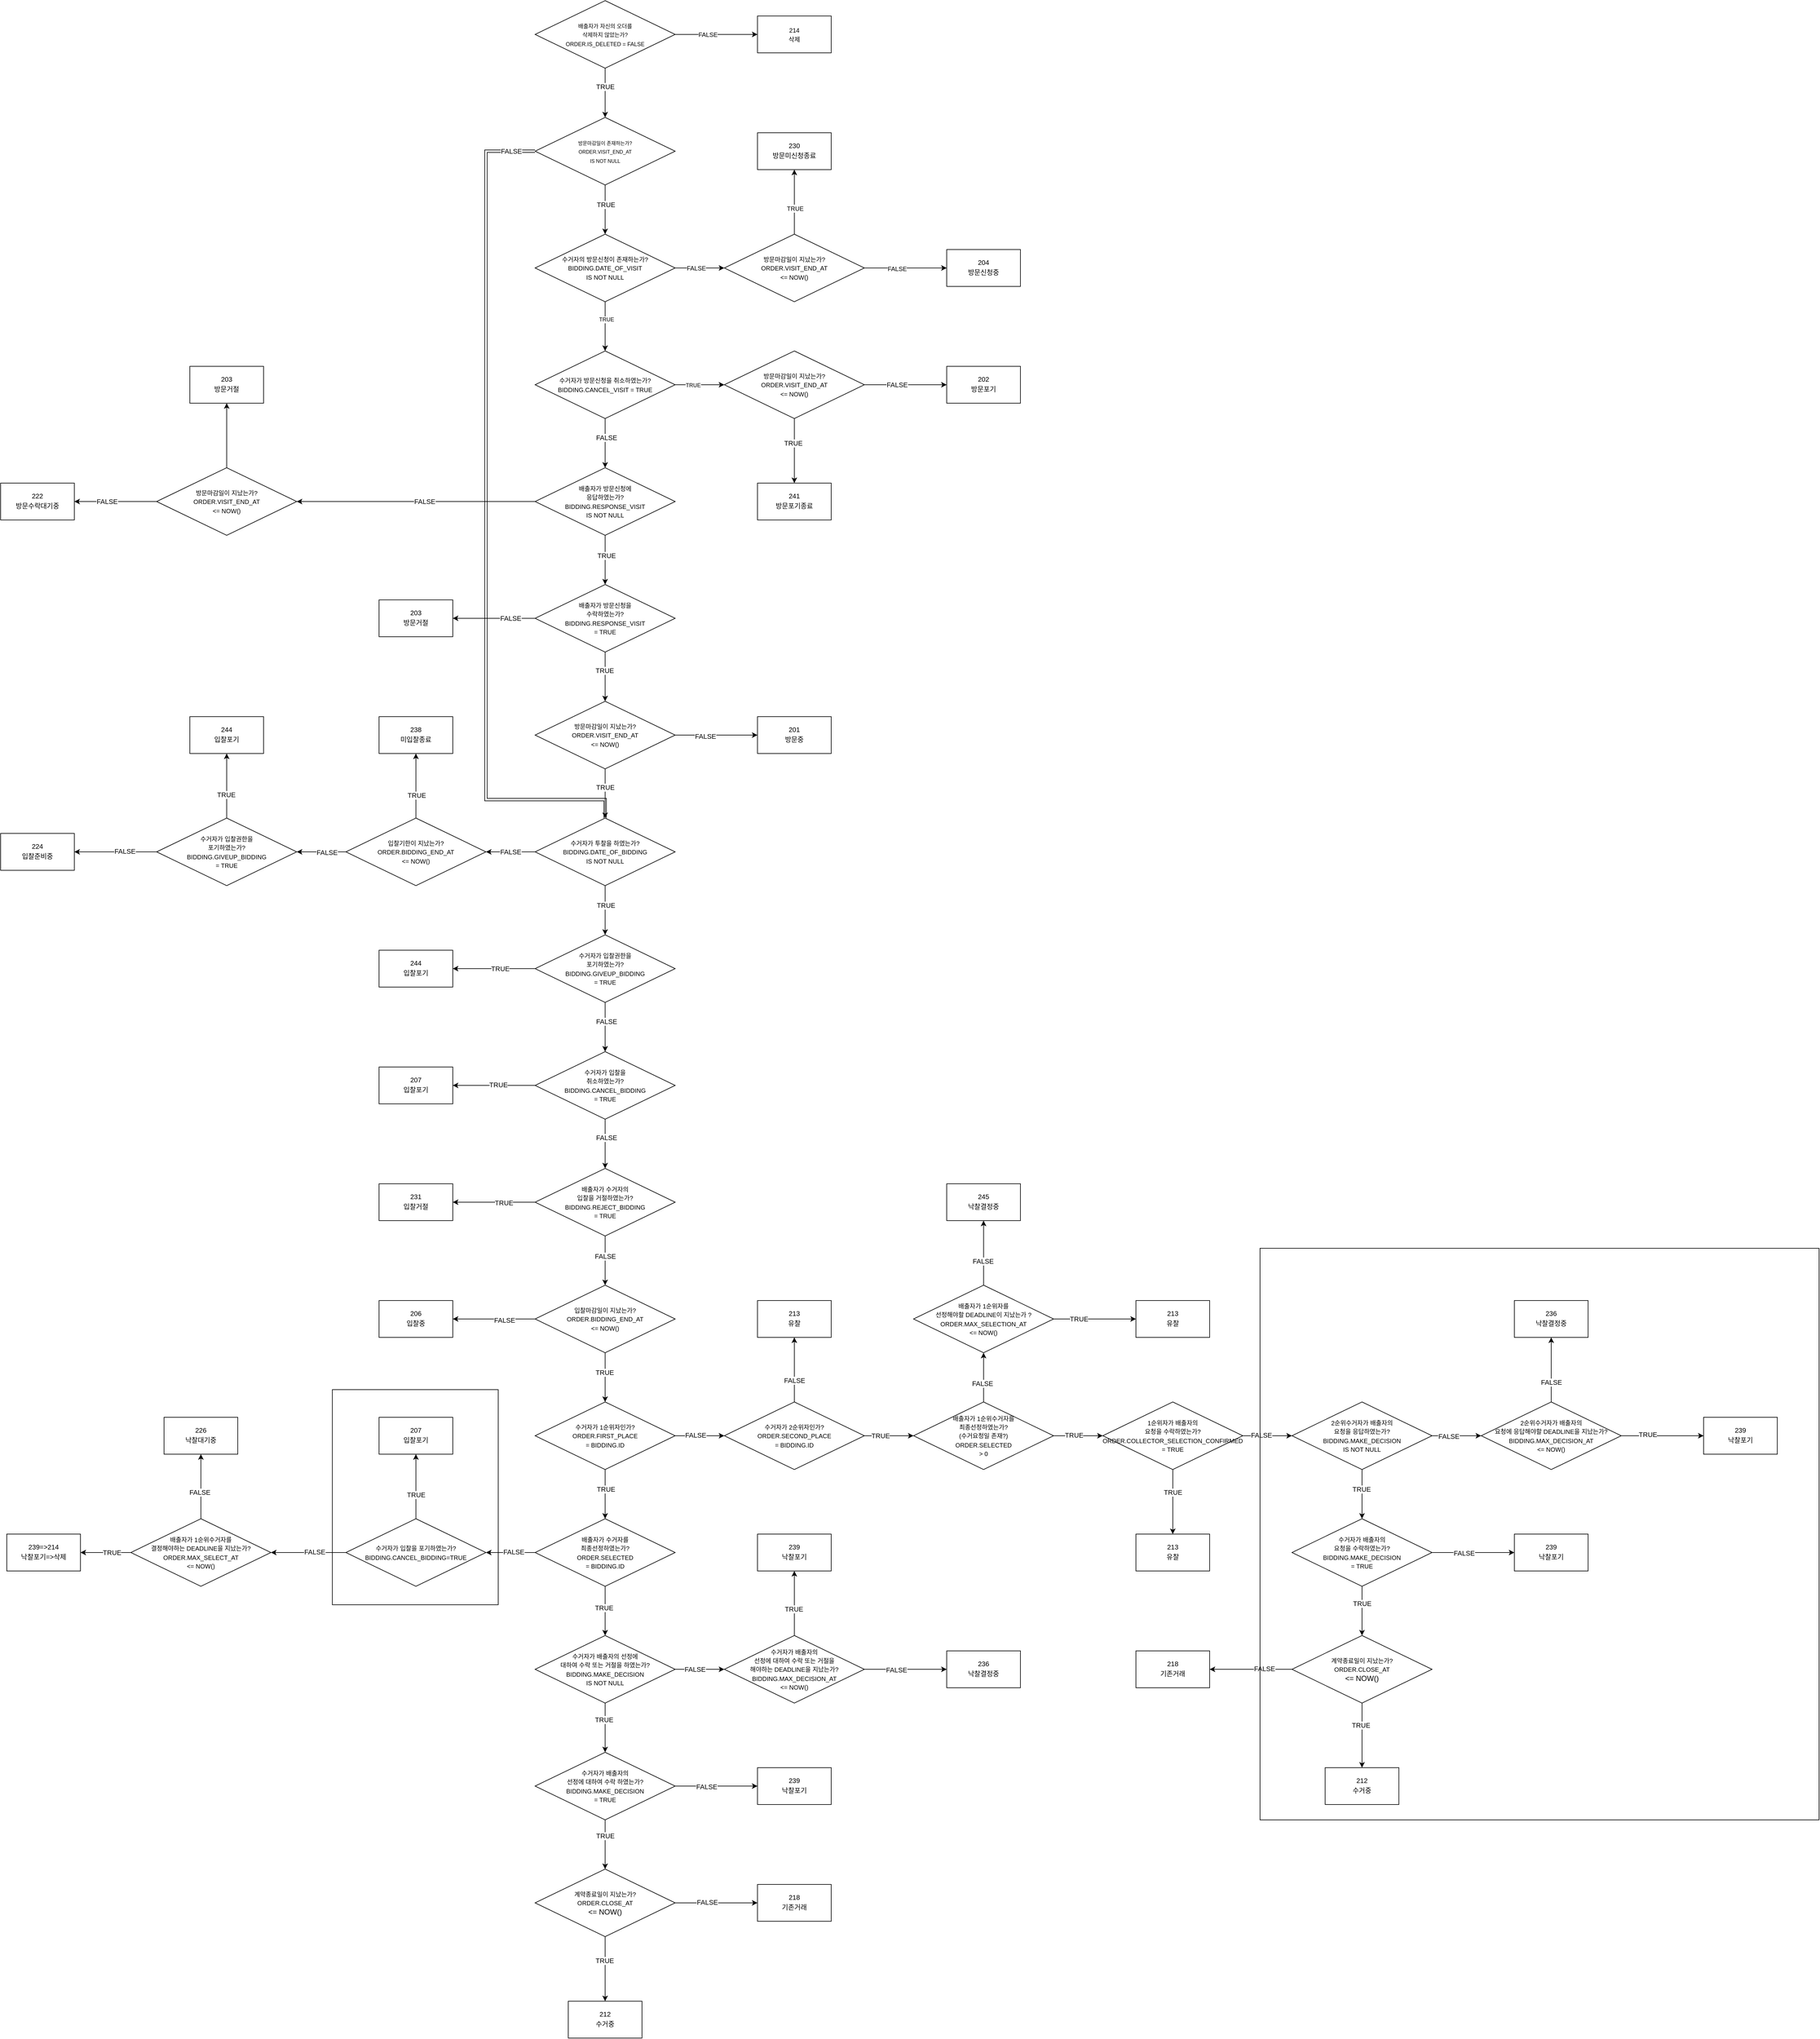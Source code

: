 <mxfile>
    <diagram id="RlCUwnaK-4LFBKvAwP7c" name="Page-1">
        <mxGraphModel dx="1694" dy="442" grid="1" gridSize="10" guides="1" tooltips="1" connect="1" arrows="1" fold="1" page="1" pageScale="1" pageWidth="827" pageHeight="1169" math="0" shadow="0">
            <root>
                <mxCell id="0"/>
                <mxCell id="1" parent="0"/>
                <mxCell id="0ODxhAR9AB6k-3VPqA4q-3" value="" style="edgeStyle=orthogonalEdgeStyle;rounded=0;orthogonalLoop=1;jettySize=auto;html=1;" parent="1" source="0ODxhAR9AB6k-3VPqA4q-1" target="0ODxhAR9AB6k-3VPqA4q-2" edge="1">
                    <mxGeometry relative="1" as="geometry"/>
                </mxCell>
                <mxCell id="0ODxhAR9AB6k-3VPqA4q-12" value="TRUE" style="edgeLabel;html=1;align=center;verticalAlign=middle;resizable=0;points=[];" parent="0ODxhAR9AB6k-3VPqA4q-3" vertex="1" connectable="0">
                    <mxGeometry x="-0.246" relative="1" as="geometry">
                        <mxPoint as="offset"/>
                    </mxGeometry>
                </mxCell>
                <mxCell id="0ODxhAR9AB6k-3VPqA4q-5" value="" style="edgeStyle=orthogonalEdgeStyle;rounded=0;orthogonalLoop=1;jettySize=auto;html=1;" parent="1" source="0ODxhAR9AB6k-3VPqA4q-1" target="0ODxhAR9AB6k-3VPqA4q-4" edge="1">
                    <mxGeometry relative="1" as="geometry"/>
                </mxCell>
                <mxCell id="0ODxhAR9AB6k-3VPqA4q-6" value="&lt;font size=&quot;1&quot;&gt;FALSE&lt;/font&gt;" style="edgeLabel;html=1;align=center;verticalAlign=middle;resizable=0;points=[];" parent="0ODxhAR9AB6k-3VPqA4q-5" vertex="1" connectable="0">
                    <mxGeometry x="-0.217" relative="1" as="geometry">
                        <mxPoint as="offset"/>
                    </mxGeometry>
                </mxCell>
                <mxCell id="0ODxhAR9AB6k-3VPqA4q-1" value="&lt;font style=&quot;font-size: 9px&quot;&gt;배출자가 자신의 오더를 &lt;br style=&quot;font-size: 9px&quot;&gt;삭제하지 않았는가?&lt;br style=&quot;font-size: 9px&quot;&gt;ORDER.IS_DELETED = FALSE&lt;/font&gt;" style="rhombus;whiteSpace=wrap;html=1;" parent="1" vertex="1">
                    <mxGeometry x="300" y="40" width="228" height="110" as="geometry"/>
                </mxCell>
                <mxCell id="0ODxhAR9AB6k-3VPqA4q-11" value="" style="edgeStyle=orthogonalEdgeStyle;rounded=0;orthogonalLoop=1;jettySize=auto;html=1;" parent="1" source="0ODxhAR9AB6k-3VPqA4q-2" target="0ODxhAR9AB6k-3VPqA4q-10" edge="1">
                    <mxGeometry relative="1" as="geometry"/>
                </mxCell>
                <mxCell id="0ODxhAR9AB6k-3VPqA4q-13" value="TRUE" style="edgeLabel;html=1;align=center;verticalAlign=middle;resizable=0;points=[];" parent="0ODxhAR9AB6k-3VPqA4q-11" vertex="1" connectable="0">
                    <mxGeometry x="-0.199" y="1" relative="1" as="geometry">
                        <mxPoint as="offset"/>
                    </mxGeometry>
                </mxCell>
                <mxCell id="0ODxhAR9AB6k-3VPqA4q-255" style="edgeStyle=orthogonalEdgeStyle;rounded=0;orthogonalLoop=1;jettySize=auto;html=1;entryX=0.5;entryY=0;entryDx=0;entryDy=0;fontSize=11;shape=link;" parent="1" source="0ODxhAR9AB6k-3VPqA4q-2" target="0ODxhAR9AB6k-3VPqA4q-67" edge="1">
                    <mxGeometry relative="1" as="geometry">
                        <Array as="points">
                            <mxPoint x="220" y="285"/>
                            <mxPoint x="220" y="1340"/>
                            <mxPoint x="414" y="1340"/>
                        </Array>
                    </mxGeometry>
                </mxCell>
                <mxCell id="0ODxhAR9AB6k-3VPqA4q-262" value="FALSE" style="edgeLabel;html=1;align=center;verticalAlign=middle;resizable=0;points=[];fontSize=11;" parent="0ODxhAR9AB6k-3VPqA4q-255" vertex="1" connectable="0">
                    <mxGeometry x="-0.93" relative="1" as="geometry">
                        <mxPoint x="8" as="offset"/>
                    </mxGeometry>
                </mxCell>
                <mxCell id="0ODxhAR9AB6k-3VPqA4q-2" value="&lt;font style=&quot;font-size: 8px&quot;&gt;방문마감일이 존재하는가?&lt;br style=&quot;font-size: 8px&quot;&gt;ORDER.VISIT_END_AT &lt;br style=&quot;font-size: 8px&quot;&gt;IS NOT NULL&lt;/font&gt;" style="rhombus;whiteSpace=wrap;html=1;" parent="1" vertex="1">
                    <mxGeometry x="300" y="230" width="228" height="110" as="geometry"/>
                </mxCell>
                <mxCell id="0ODxhAR9AB6k-3VPqA4q-4" value="&lt;font style=&quot;font-size: 10px&quot;&gt;214&lt;br&gt;삭제&lt;br&gt;&lt;/font&gt;" style="whiteSpace=wrap;html=1;" parent="1" vertex="1">
                    <mxGeometry x="662" y="65" width="120" height="60" as="geometry"/>
                </mxCell>
                <mxCell id="0ODxhAR9AB6k-3VPqA4q-15" value="" style="edgeStyle=orthogonalEdgeStyle;rounded=0;orthogonalLoop=1;jettySize=auto;html=1;" parent="1" source="0ODxhAR9AB6k-3VPqA4q-10" target="0ODxhAR9AB6k-3VPqA4q-14" edge="1">
                    <mxGeometry relative="1" as="geometry"/>
                </mxCell>
                <mxCell id="0ODxhAR9AB6k-3VPqA4q-16" value="&lt;font style=&quot;font-size: 10px&quot;&gt;FALSE&lt;/font&gt;" style="edgeLabel;html=1;align=center;verticalAlign=middle;resizable=0;points=[];" parent="0ODxhAR9AB6k-3VPqA4q-15" vertex="1" connectable="0">
                    <mxGeometry x="-0.166" relative="1" as="geometry">
                        <mxPoint as="offset"/>
                    </mxGeometry>
                </mxCell>
                <mxCell id="0ODxhAR9AB6k-3VPqA4q-30" value="" style="edgeStyle=orthogonalEdgeStyle;rounded=0;orthogonalLoop=1;jettySize=auto;html=1;fontSize=9;" parent="1" source="0ODxhAR9AB6k-3VPqA4q-10" target="0ODxhAR9AB6k-3VPqA4q-29" edge="1">
                    <mxGeometry relative="1" as="geometry"/>
                </mxCell>
                <mxCell id="0ODxhAR9AB6k-3VPqA4q-34" value="TRUE" style="edgeLabel;html=1;align=center;verticalAlign=middle;resizable=0;points=[];fontSize=9;" parent="0ODxhAR9AB6k-3VPqA4q-30" vertex="1" connectable="0">
                    <mxGeometry x="-0.292" y="2" relative="1" as="geometry">
                        <mxPoint as="offset"/>
                    </mxGeometry>
                </mxCell>
                <mxCell id="0ODxhAR9AB6k-3VPqA4q-10" value="&lt;font style=&quot;font-size: 10px&quot;&gt;수거자의 방문신청이 존재하는가?&lt;br&gt;BIDDING.DATE_OF_VISIT&lt;br&gt;IS NOT NULL&lt;/font&gt;" style="rhombus;whiteSpace=wrap;html=1;" parent="1" vertex="1">
                    <mxGeometry x="300" y="420" width="228" height="110" as="geometry"/>
                </mxCell>
                <mxCell id="0ODxhAR9AB6k-3VPqA4q-21" value="" style="edgeStyle=orthogonalEdgeStyle;rounded=0;orthogonalLoop=1;jettySize=auto;html=1;" parent="1" source="0ODxhAR9AB6k-3VPqA4q-14" target="0ODxhAR9AB6k-3VPqA4q-20" edge="1">
                    <mxGeometry relative="1" as="geometry"/>
                </mxCell>
                <mxCell id="0ODxhAR9AB6k-3VPqA4q-22" value="&lt;font style=&quot;font-size: 10px&quot;&gt;FALSE&lt;/font&gt;" style="edgeLabel;html=1;align=center;verticalAlign=middle;resizable=0;points=[];" parent="0ODxhAR9AB6k-3VPqA4q-21" vertex="1" connectable="0">
                    <mxGeometry x="-0.216" y="-1" relative="1" as="geometry">
                        <mxPoint as="offset"/>
                    </mxGeometry>
                </mxCell>
                <mxCell id="0ODxhAR9AB6k-3VPqA4q-24" value="" style="edgeStyle=orthogonalEdgeStyle;rounded=0;orthogonalLoop=1;jettySize=auto;html=1;" parent="1" source="0ODxhAR9AB6k-3VPqA4q-14" target="0ODxhAR9AB6k-3VPqA4q-23" edge="1">
                    <mxGeometry relative="1" as="geometry"/>
                </mxCell>
                <mxCell id="0ODxhAR9AB6k-3VPqA4q-25" value="&lt;font style=&quot;font-size: 10px&quot;&gt;TRUE&lt;/font&gt;" style="edgeLabel;html=1;align=center;verticalAlign=middle;resizable=0;points=[];" parent="0ODxhAR9AB6k-3VPqA4q-24" vertex="1" connectable="0">
                    <mxGeometry x="-0.199" y="-1" relative="1" as="geometry">
                        <mxPoint as="offset"/>
                    </mxGeometry>
                </mxCell>
                <mxCell id="0ODxhAR9AB6k-3VPqA4q-14" value="&lt;font style=&quot;font-size: 10px&quot;&gt;방문마감일이 지났는가?&lt;br&gt;ORDER.VISIT_END_AT&lt;br&gt;&amp;lt;= NOW()&lt;/font&gt;" style="rhombus;whiteSpace=wrap;html=1;" parent="1" vertex="1">
                    <mxGeometry x="608" y="420" width="228" height="110" as="geometry"/>
                </mxCell>
                <mxCell id="0ODxhAR9AB6k-3VPqA4q-20" value="&lt;font style=&quot;font-size: 10px&quot;&gt;&lt;font style=&quot;font-size: 11px&quot;&gt;204&lt;br&gt;&lt;/font&gt;&lt;table style=&quot;font-size: 11px&quot;&gt;&lt;tbody&gt;&lt;tr&gt;&lt;td&gt;방문신청중&lt;/td&gt;&lt;/tr&gt;&lt;/tbody&gt;&lt;/table&gt;&lt;/font&gt;" style="whiteSpace=wrap;html=1;" parent="1" vertex="1">
                    <mxGeometry x="970" y="445" width="120" height="60" as="geometry"/>
                </mxCell>
                <mxCell id="0ODxhAR9AB6k-3VPqA4q-23" value="&lt;font style=&quot;font-size: 10px&quot;&gt;&lt;font style=&quot;font-size: 11px&quot;&gt;230&lt;br&gt;&lt;/font&gt;&lt;table style=&quot;font-size: 11px&quot;&gt;&lt;tbody&gt;&lt;tr&gt;&lt;td&gt;방문미신청종료&lt;/td&gt;&lt;/tr&gt;&lt;/tbody&gt;&lt;/table&gt;&lt;/font&gt;" style="whiteSpace=wrap;html=1;" parent="1" vertex="1">
                    <mxGeometry x="662" y="255" width="120" height="60" as="geometry"/>
                </mxCell>
                <mxCell id="0ODxhAR9AB6k-3VPqA4q-32" value="" style="edgeStyle=orthogonalEdgeStyle;rounded=0;orthogonalLoop=1;jettySize=auto;html=1;fontSize=9;" parent="1" source="0ODxhAR9AB6k-3VPqA4q-29" target="0ODxhAR9AB6k-3VPqA4q-31" edge="1">
                    <mxGeometry relative="1" as="geometry"/>
                </mxCell>
                <mxCell id="0ODxhAR9AB6k-3VPqA4q-33" value="TRUE" style="edgeLabel;html=1;align=center;verticalAlign=middle;resizable=0;points=[];fontSize=9;" parent="0ODxhAR9AB6k-3VPqA4q-32" vertex="1" connectable="0">
                    <mxGeometry x="-0.292" y="-1" relative="1" as="geometry">
                        <mxPoint as="offset"/>
                    </mxGeometry>
                </mxCell>
                <mxCell id="0ODxhAR9AB6k-3VPqA4q-36" value="" style="edgeStyle=orthogonalEdgeStyle;rounded=0;orthogonalLoop=1;jettySize=auto;html=1;fontSize=9;" parent="1" source="0ODxhAR9AB6k-3VPqA4q-29" target="0ODxhAR9AB6k-3VPqA4q-35" edge="1">
                    <mxGeometry relative="1" as="geometry">
                        <Array as="points">
                            <mxPoint x="414" y="760"/>
                            <mxPoint x="414" y="760"/>
                        </Array>
                    </mxGeometry>
                </mxCell>
                <mxCell id="0ODxhAR9AB6k-3VPqA4q-43" value="FALSE" style="edgeLabel;html=1;align=center;verticalAlign=middle;resizable=0;points=[];fontSize=11;" parent="0ODxhAR9AB6k-3VPqA4q-36" vertex="1" connectable="0">
                    <mxGeometry x="-0.233" y="2" relative="1" as="geometry">
                        <mxPoint as="offset"/>
                    </mxGeometry>
                </mxCell>
                <mxCell id="0ODxhAR9AB6k-3VPqA4q-29" value="&lt;font style=&quot;font-size: 10px&quot;&gt;수거자가 방문신청을 취소하였는가?&lt;br&gt;BIDDING.CANCEL_VISIT = TRUE&lt;/font&gt;" style="rhombus;whiteSpace=wrap;html=1;" parent="1" vertex="1">
                    <mxGeometry x="300" y="610" width="228" height="110" as="geometry"/>
                </mxCell>
                <mxCell id="0ODxhAR9AB6k-3VPqA4q-38" value="" style="edgeStyle=orthogonalEdgeStyle;rounded=0;orthogonalLoop=1;jettySize=auto;html=1;fontSize=9;" parent="1" source="0ODxhAR9AB6k-3VPqA4q-31" target="0ODxhAR9AB6k-3VPqA4q-37" edge="1">
                    <mxGeometry relative="1" as="geometry"/>
                </mxCell>
                <mxCell id="0ODxhAR9AB6k-3VPqA4q-39" value="FALSE" style="edgeLabel;html=1;align=center;verticalAlign=middle;resizable=0;points=[];fontSize=11;" parent="0ODxhAR9AB6k-3VPqA4q-38" vertex="1" connectable="0">
                    <mxGeometry x="-0.214" relative="1" as="geometry">
                        <mxPoint as="offset"/>
                    </mxGeometry>
                </mxCell>
                <mxCell id="0ODxhAR9AB6k-3VPqA4q-41" value="" style="edgeStyle=orthogonalEdgeStyle;rounded=0;orthogonalLoop=1;jettySize=auto;html=1;fontSize=11;" parent="1" source="0ODxhAR9AB6k-3VPqA4q-31" target="0ODxhAR9AB6k-3VPqA4q-40" edge="1">
                    <mxGeometry relative="1" as="geometry"/>
                </mxCell>
                <mxCell id="0ODxhAR9AB6k-3VPqA4q-42" value="TRUE" style="edgeLabel;html=1;align=center;verticalAlign=middle;resizable=0;points=[];fontSize=11;" parent="0ODxhAR9AB6k-3VPqA4q-41" vertex="1" connectable="0">
                    <mxGeometry x="-0.245" y="-2" relative="1" as="geometry">
                        <mxPoint as="offset"/>
                    </mxGeometry>
                </mxCell>
                <mxCell id="0ODxhAR9AB6k-3VPqA4q-31" value="&lt;span style=&quot;font-size: 10px&quot;&gt;방문마감일이 지났는가?&lt;/span&gt;&lt;br style=&quot;font-size: 10px&quot;&gt;&lt;span style=&quot;font-size: 10px&quot;&gt;ORDER.VISIT_END_AT&lt;/span&gt;&lt;br style=&quot;font-size: 10px&quot;&gt;&lt;span style=&quot;font-size: 10px&quot;&gt;&amp;lt;= NOW()&lt;/span&gt;" style="rhombus;whiteSpace=wrap;html=1;" parent="1" vertex="1">
                    <mxGeometry x="608" y="610" width="228" height="110" as="geometry"/>
                </mxCell>
                <mxCell id="0ODxhAR9AB6k-3VPqA4q-45" value="" style="edgeStyle=orthogonalEdgeStyle;rounded=0;orthogonalLoop=1;jettySize=auto;html=1;fontSize=11;" parent="1" source="0ODxhAR9AB6k-3VPqA4q-35" target="0ODxhAR9AB6k-3VPqA4q-44" edge="1">
                    <mxGeometry relative="1" as="geometry"/>
                </mxCell>
                <mxCell id="0ODxhAR9AB6k-3VPqA4q-46" value="FALSE" style="edgeLabel;html=1;align=center;verticalAlign=middle;resizable=0;points=[];fontSize=11;" parent="0ODxhAR9AB6k-3VPqA4q-45" vertex="1" connectable="0">
                    <mxGeometry x="-0.234" y="-1" relative="1" as="geometry">
                        <mxPoint x="-32" y="1" as="offset"/>
                    </mxGeometry>
                </mxCell>
                <mxCell id="0ODxhAR9AB6k-3VPqA4q-53" value="" style="edgeStyle=orthogonalEdgeStyle;rounded=0;orthogonalLoop=1;jettySize=auto;html=1;fontSize=11;" parent="1" source="0ODxhAR9AB6k-3VPqA4q-35" target="0ODxhAR9AB6k-3VPqA4q-52" edge="1">
                    <mxGeometry relative="1" as="geometry"/>
                </mxCell>
                <mxCell id="0ODxhAR9AB6k-3VPqA4q-54" value="TRUE" style="edgeLabel;html=1;align=center;verticalAlign=middle;resizable=0;points=[];fontSize=11;" parent="0ODxhAR9AB6k-3VPqA4q-53" vertex="1" connectable="0">
                    <mxGeometry x="-0.172" y="2" relative="1" as="geometry">
                        <mxPoint as="offset"/>
                    </mxGeometry>
                </mxCell>
                <mxCell id="0ODxhAR9AB6k-3VPqA4q-35" value="&lt;font style=&quot;font-size: 10px&quot;&gt;배출자가 방문신청에 &lt;br&gt;응답하였는가?&lt;br&gt;BIDDING.RESPONSE_VISIT &lt;br&gt;IS NOT NULL&lt;/font&gt;" style="rhombus;whiteSpace=wrap;html=1;" parent="1" vertex="1">
                    <mxGeometry x="300" y="800" width="228" height="110" as="geometry"/>
                </mxCell>
                <mxCell id="0ODxhAR9AB6k-3VPqA4q-37" value="&lt;font style=&quot;font-size: 11px&quot;&gt;202&lt;br&gt;&lt;/font&gt;&lt;table style=&quot;font-size: 11px&quot;&gt;&lt;tbody&gt;&lt;tr&gt;&lt;td&gt;&lt;font style=&quot;font-size: 11px&quot;&gt;방문포기&lt;/font&gt;&lt;/td&gt;&lt;/tr&gt;&lt;/tbody&gt;&lt;/table&gt;" style="whiteSpace=wrap;html=1;" parent="1" vertex="1">
                    <mxGeometry x="970" y="635" width="120" height="60" as="geometry"/>
                </mxCell>
                <mxCell id="0ODxhAR9AB6k-3VPqA4q-40" value="&lt;font style=&quot;font-size: 11px&quot;&gt;241&lt;br&gt;&lt;/font&gt;&lt;table style=&quot;font-size: 11px&quot;&gt;&lt;tbody&gt;&lt;tr&gt;&lt;td&gt;방문포기종료&lt;/td&gt;&lt;/tr&gt;&lt;/tbody&gt;&lt;/table&gt;" style="whiteSpace=wrap;html=1;" parent="1" vertex="1">
                    <mxGeometry x="662" y="825" width="120" height="60" as="geometry"/>
                </mxCell>
                <mxCell id="0ODxhAR9AB6k-3VPqA4q-48" value="" style="edgeStyle=orthogonalEdgeStyle;rounded=0;orthogonalLoop=1;jettySize=auto;html=1;fontSize=11;" parent="1" source="0ODxhAR9AB6k-3VPqA4q-44" target="0ODxhAR9AB6k-3VPqA4q-47" edge="1">
                    <mxGeometry relative="1" as="geometry"/>
                </mxCell>
                <mxCell id="0ODxhAR9AB6k-3VPqA4q-49" value="FALSE" style="edgeLabel;html=1;align=center;verticalAlign=middle;resizable=0;points=[];fontSize=11;" parent="0ODxhAR9AB6k-3VPqA4q-48" vertex="1" connectable="0">
                    <mxGeometry x="0.213" relative="1" as="geometry">
                        <mxPoint as="offset"/>
                    </mxGeometry>
                </mxCell>
                <mxCell id="0ODxhAR9AB6k-3VPqA4q-51" value="" style="edgeStyle=orthogonalEdgeStyle;rounded=0;orthogonalLoop=1;jettySize=auto;html=1;fontSize=11;" parent="1" source="0ODxhAR9AB6k-3VPqA4q-44" target="0ODxhAR9AB6k-3VPqA4q-50" edge="1">
                    <mxGeometry relative="1" as="geometry"/>
                </mxCell>
                <mxCell id="0ODxhAR9AB6k-3VPqA4q-44" value="&lt;span style=&quot;font-size: 10px&quot;&gt;방문마감일이 지났는가?&lt;/span&gt;&lt;br style=&quot;font-size: 10px&quot;&gt;&lt;span style=&quot;font-size: 10px&quot;&gt;ORDER.VISIT_END_AT&lt;/span&gt;&lt;br style=&quot;font-size: 10px&quot;&gt;&lt;span style=&quot;font-size: 10px&quot;&gt;&amp;lt;= NOW()&lt;/span&gt;" style="rhombus;whiteSpace=wrap;html=1;" parent="1" vertex="1">
                    <mxGeometry x="-316" y="800" width="228" height="110" as="geometry"/>
                </mxCell>
                <mxCell id="0ODxhAR9AB6k-3VPqA4q-47" value="&lt;font style=&quot;font-size: 11px&quot;&gt;222&lt;br&gt;&lt;/font&gt;&lt;table style=&quot;font-size: 11px&quot;&gt;&lt;tbody&gt;&lt;tr&gt;&lt;td&gt;방문수락대기중&lt;/td&gt;&lt;/tr&gt;&lt;/tbody&gt;&lt;/table&gt;" style="whiteSpace=wrap;html=1;" parent="1" vertex="1">
                    <mxGeometry x="-570" y="825" width="120" height="60" as="geometry"/>
                </mxCell>
                <mxCell id="0ODxhAR9AB6k-3VPqA4q-50" value="&lt;font style=&quot;font-size: 11px&quot;&gt;203&lt;br&gt;&lt;/font&gt;&lt;table style=&quot;font-size: 11px&quot;&gt;&lt;tbody&gt;&lt;tr&gt;&lt;td&gt;방문거절&lt;/td&gt;&lt;/tr&gt;&lt;/tbody&gt;&lt;/table&gt;" style="whiteSpace=wrap;html=1;" parent="1" vertex="1">
                    <mxGeometry x="-262" y="635" width="120" height="60" as="geometry"/>
                </mxCell>
                <mxCell id="0ODxhAR9AB6k-3VPqA4q-56" value="" style="edgeStyle=orthogonalEdgeStyle;rounded=0;orthogonalLoop=1;jettySize=auto;html=1;fontSize=11;" parent="1" source="0ODxhAR9AB6k-3VPqA4q-52" target="0ODxhAR9AB6k-3VPqA4q-55" edge="1">
                    <mxGeometry relative="1" as="geometry"/>
                </mxCell>
                <mxCell id="0ODxhAR9AB6k-3VPqA4q-57" value="FALSE" style="edgeLabel;html=1;align=center;verticalAlign=middle;resizable=0;points=[];fontSize=11;" parent="0ODxhAR9AB6k-3VPqA4q-56" vertex="1" connectable="0">
                    <mxGeometry x="-0.162" y="1" relative="1" as="geometry">
                        <mxPoint x="16" y="-1" as="offset"/>
                    </mxGeometry>
                </mxCell>
                <mxCell id="0ODxhAR9AB6k-3VPqA4q-59" value="" style="edgeStyle=orthogonalEdgeStyle;rounded=0;orthogonalLoop=1;jettySize=auto;html=1;fontSize=11;" parent="1" source="0ODxhAR9AB6k-3VPqA4q-52" target="0ODxhAR9AB6k-3VPqA4q-58" edge="1">
                    <mxGeometry relative="1" as="geometry"/>
                </mxCell>
                <mxCell id="0ODxhAR9AB6k-3VPqA4q-60" value="TRUE" style="edgeLabel;html=1;align=center;verticalAlign=middle;resizable=0;points=[];fontSize=11;" parent="0ODxhAR9AB6k-3VPqA4q-59" vertex="1" connectable="0">
                    <mxGeometry x="-0.267" y="-1" relative="1" as="geometry">
                        <mxPoint as="offset"/>
                    </mxGeometry>
                </mxCell>
                <mxCell id="0ODxhAR9AB6k-3VPqA4q-52" value="&lt;font style=&quot;font-size: 10px&quot;&gt;배출자가 방문신청을 &lt;br&gt;수락하였는가?&lt;br&gt;BIDDING.RESPONSE_VISIT &lt;br&gt;= TRUE&lt;/font&gt;" style="rhombus;whiteSpace=wrap;html=1;" parent="1" vertex="1">
                    <mxGeometry x="300" y="990" width="228" height="110" as="geometry"/>
                </mxCell>
                <mxCell id="0ODxhAR9AB6k-3VPqA4q-55" value="&lt;font style=&quot;font-size: 11px&quot;&gt;203&lt;br&gt;&lt;/font&gt;&lt;table style=&quot;font-size: 11px&quot;&gt;&lt;tbody&gt;&lt;tr&gt;&lt;td&gt;방문거절&lt;/td&gt;&lt;/tr&gt;&lt;/tbody&gt;&lt;/table&gt;" style="whiteSpace=wrap;html=1;" parent="1" vertex="1">
                    <mxGeometry x="46" y="1015" width="120" height="60" as="geometry"/>
                </mxCell>
                <mxCell id="0ODxhAR9AB6k-3VPqA4q-65" value="" style="edgeStyle=orthogonalEdgeStyle;rounded=0;orthogonalLoop=1;jettySize=auto;html=1;fontSize=11;" parent="1" source="0ODxhAR9AB6k-3VPqA4q-58" target="0ODxhAR9AB6k-3VPqA4q-64" edge="1">
                    <mxGeometry relative="1" as="geometry"/>
                </mxCell>
                <mxCell id="0ODxhAR9AB6k-3VPqA4q-66" value="FALSE" style="edgeLabel;html=1;align=center;verticalAlign=middle;resizable=0;points=[];fontSize=11;" parent="0ODxhAR9AB6k-3VPqA4q-65" vertex="1" connectable="0">
                    <mxGeometry x="-0.269" y="-2" relative="1" as="geometry">
                        <mxPoint as="offset"/>
                    </mxGeometry>
                </mxCell>
                <mxCell id="0ODxhAR9AB6k-3VPqA4q-68" value="" style="edgeStyle=orthogonalEdgeStyle;rounded=0;orthogonalLoop=1;jettySize=auto;html=1;fontSize=11;" parent="1" source="0ODxhAR9AB6k-3VPqA4q-58" target="0ODxhAR9AB6k-3VPqA4q-67" edge="1">
                    <mxGeometry relative="1" as="geometry"/>
                </mxCell>
                <mxCell id="0ODxhAR9AB6k-3VPqA4q-69" value="TRUE" style="edgeLabel;html=1;align=center;verticalAlign=middle;resizable=0;points=[];fontSize=11;" parent="0ODxhAR9AB6k-3VPqA4q-68" vertex="1" connectable="0">
                    <mxGeometry x="-0.259" relative="1" as="geometry">
                        <mxPoint as="offset"/>
                    </mxGeometry>
                </mxCell>
                <mxCell id="0ODxhAR9AB6k-3VPqA4q-58" value="&lt;span style=&quot;font-size: 10px&quot;&gt;방문마감일이 지났는가?&lt;/span&gt;&lt;br style=&quot;font-size: 10px&quot;&gt;&lt;span style=&quot;font-size: 10px&quot;&gt;ORDER.VISIT_END_AT&lt;/span&gt;&lt;br style=&quot;font-size: 10px&quot;&gt;&lt;span style=&quot;font-size: 10px&quot;&gt;&amp;lt;= NOW()&lt;/span&gt;" style="rhombus;whiteSpace=wrap;html=1;" parent="1" vertex="1">
                    <mxGeometry x="300" y="1180" width="228" height="110" as="geometry"/>
                </mxCell>
                <mxCell id="0ODxhAR9AB6k-3VPqA4q-64" value="&lt;font style=&quot;font-size: 11px&quot;&gt;201&lt;br&gt;&lt;/font&gt;&lt;table style=&quot;font-size: 11px&quot;&gt;&lt;tbody&gt;&lt;tr&gt;&lt;td&gt;방문중&lt;/td&gt;&lt;/tr&gt;&lt;/tbody&gt;&lt;/table&gt;" style="whiteSpace=wrap;html=1;" parent="1" vertex="1">
                    <mxGeometry x="662" y="1205" width="120" height="60" as="geometry"/>
                </mxCell>
                <mxCell id="0ODxhAR9AB6k-3VPqA4q-71" value="" style="edgeStyle=orthogonalEdgeStyle;rounded=0;orthogonalLoop=1;jettySize=auto;html=1;fontSize=11;" parent="1" source="0ODxhAR9AB6k-3VPqA4q-67" target="0ODxhAR9AB6k-3VPqA4q-70" edge="1">
                    <mxGeometry relative="1" as="geometry"/>
                </mxCell>
                <mxCell id="0ODxhAR9AB6k-3VPqA4q-72" value="FALSE" style="edgeLabel;html=1;align=center;verticalAlign=middle;resizable=0;points=[];fontSize=11;" parent="0ODxhAR9AB6k-3VPqA4q-71" vertex="1" connectable="0">
                    <mxGeometry x="0.231" relative="1" as="geometry">
                        <mxPoint x="9" as="offset"/>
                    </mxGeometry>
                </mxCell>
                <mxCell id="0ODxhAR9AB6k-3VPqA4q-86" value="" style="edgeStyle=orthogonalEdgeStyle;rounded=0;orthogonalLoop=1;jettySize=auto;html=1;fontSize=11;" parent="1" source="0ODxhAR9AB6k-3VPqA4q-67" target="0ODxhAR9AB6k-3VPqA4q-85" edge="1">
                    <mxGeometry relative="1" as="geometry"/>
                </mxCell>
                <mxCell id="0ODxhAR9AB6k-3VPqA4q-90" value="TRUE" style="edgeLabel;html=1;align=center;verticalAlign=middle;resizable=0;points=[];fontSize=11;" parent="0ODxhAR9AB6k-3VPqA4q-86" vertex="1" connectable="0">
                    <mxGeometry x="-0.198" y="1" relative="1" as="geometry">
                        <mxPoint as="offset"/>
                    </mxGeometry>
                </mxCell>
                <mxCell id="0ODxhAR9AB6k-3VPqA4q-67" value="&lt;span style=&quot;font-size: 10px&quot;&gt;수거자가 투찰을 하였는가?&lt;/span&gt;&lt;br style=&quot;font-size: 10px&quot;&gt;&lt;span style=&quot;font-size: 10px&quot;&gt;BIDDING.DATE_OF_BIDDING&lt;br&gt;IS NOT NULL&lt;/span&gt;" style="rhombus;whiteSpace=wrap;html=1;" parent="1" vertex="1">
                    <mxGeometry x="300" y="1370" width="228" height="110" as="geometry"/>
                </mxCell>
                <mxCell id="0ODxhAR9AB6k-3VPqA4q-74" value="" style="edgeStyle=orthogonalEdgeStyle;rounded=0;orthogonalLoop=1;jettySize=auto;html=1;fontSize=11;" parent="1" source="0ODxhAR9AB6k-3VPqA4q-70" target="0ODxhAR9AB6k-3VPqA4q-73" edge="1">
                    <mxGeometry relative="1" as="geometry"/>
                </mxCell>
                <mxCell id="0ODxhAR9AB6k-3VPqA4q-75" value="TRUE" style="edgeLabel;html=1;align=center;verticalAlign=middle;resizable=0;points=[];fontSize=11;" parent="0ODxhAR9AB6k-3VPqA4q-74" vertex="1" connectable="0">
                    <mxGeometry x="-0.291" y="-1" relative="1" as="geometry">
                        <mxPoint as="offset"/>
                    </mxGeometry>
                </mxCell>
                <mxCell id="0ODxhAR9AB6k-3VPqA4q-77" value="" style="edgeStyle=orthogonalEdgeStyle;rounded=0;orthogonalLoop=1;jettySize=auto;html=1;fontSize=11;" parent="1" source="0ODxhAR9AB6k-3VPqA4q-70" target="0ODxhAR9AB6k-3VPqA4q-76" edge="1">
                    <mxGeometry relative="1" as="geometry"/>
                </mxCell>
                <mxCell id="0ODxhAR9AB6k-3VPqA4q-78" value="FALSE" style="edgeLabel;html=1;align=center;verticalAlign=middle;resizable=0;points=[];fontSize=11;" parent="0ODxhAR9AB6k-3VPqA4q-77" vertex="1" connectable="0">
                    <mxGeometry x="-0.21" y="1" relative="1" as="geometry">
                        <mxPoint as="offset"/>
                    </mxGeometry>
                </mxCell>
                <mxCell id="0ODxhAR9AB6k-3VPqA4q-70" value="&lt;span style=&quot;font-size: 10px&quot;&gt;입찰기한이 지났는가?&lt;/span&gt;&lt;br style=&quot;font-size: 10px&quot;&gt;&lt;span style=&quot;font-size: 10px&quot;&gt;ORDER.BIDDING_END_AT&lt;br&gt;&amp;lt;= NOW()&lt;/span&gt;" style="rhombus;whiteSpace=wrap;html=1;" parent="1" vertex="1">
                    <mxGeometry x="-8" y="1370" width="228" height="110" as="geometry"/>
                </mxCell>
                <mxCell id="0ODxhAR9AB6k-3VPqA4q-73" value="&lt;font style=&quot;font-size: 11px&quot;&gt;238&lt;br&gt;&lt;/font&gt;&lt;table style=&quot;font-size: 11px&quot;&gt;&lt;tbody&gt;&lt;tr&gt;&lt;td&gt;미입찰종료&lt;/td&gt;&lt;/tr&gt;&lt;/tbody&gt;&lt;/table&gt;" style="whiteSpace=wrap;html=1;" parent="1" vertex="1">
                    <mxGeometry x="46" y="1205" width="120" height="60" as="geometry"/>
                </mxCell>
                <mxCell id="0ODxhAR9AB6k-3VPqA4q-80" value="" style="edgeStyle=orthogonalEdgeStyle;rounded=0;orthogonalLoop=1;jettySize=auto;html=1;fontSize=11;" parent="1" source="0ODxhAR9AB6k-3VPqA4q-76" target="0ODxhAR9AB6k-3VPqA4q-79" edge="1">
                    <mxGeometry relative="1" as="geometry"/>
                </mxCell>
                <mxCell id="0ODxhAR9AB6k-3VPqA4q-81" value="TRUE" style="edgeLabel;html=1;align=center;verticalAlign=middle;resizable=0;points=[];fontSize=11;" parent="0ODxhAR9AB6k-3VPqA4q-80" vertex="1" connectable="0">
                    <mxGeometry x="-0.278" y="1" relative="1" as="geometry">
                        <mxPoint as="offset"/>
                    </mxGeometry>
                </mxCell>
                <mxCell id="0ODxhAR9AB6k-3VPqA4q-83" value="" style="edgeStyle=orthogonalEdgeStyle;rounded=0;orthogonalLoop=1;jettySize=auto;html=1;fontSize=11;" parent="1" source="0ODxhAR9AB6k-3VPqA4q-76" target="0ODxhAR9AB6k-3VPqA4q-82" edge="1">
                    <mxGeometry relative="1" as="geometry"/>
                </mxCell>
                <mxCell id="0ODxhAR9AB6k-3VPqA4q-84" value="FALSE" style="edgeLabel;html=1;align=center;verticalAlign=middle;resizable=0;points=[];fontSize=11;" parent="0ODxhAR9AB6k-3VPqA4q-83" vertex="1" connectable="0">
                    <mxGeometry x="-0.216" y="-1" relative="1" as="geometry">
                        <mxPoint as="offset"/>
                    </mxGeometry>
                </mxCell>
                <mxCell id="0ODxhAR9AB6k-3VPqA4q-76" value="&lt;span style=&quot;font-size: 10px&quot;&gt;수거자가 입찰권한을&lt;br&gt;포기하였는가?&lt;/span&gt;&lt;br style=&quot;font-size: 10px&quot;&gt;&lt;span style=&quot;font-size: 10px&quot;&gt;BIDDING.GIVEUP_BIDDING&lt;br&gt;= TRUE&lt;/span&gt;" style="rhombus;whiteSpace=wrap;html=1;" parent="1" vertex="1">
                    <mxGeometry x="-316" y="1370" width="228" height="110" as="geometry"/>
                </mxCell>
                <mxCell id="0ODxhAR9AB6k-3VPqA4q-79" value="&lt;font style=&quot;font-size: 11px&quot;&gt;244&lt;br&gt;&lt;/font&gt;&lt;table style=&quot;font-size: 11px&quot;&gt;&lt;tbody&gt;&lt;tr&gt;&lt;td&gt;입찰포기&lt;/td&gt;&lt;/tr&gt;&lt;/tbody&gt;&lt;/table&gt;" style="whiteSpace=wrap;html=1;" parent="1" vertex="1">
                    <mxGeometry x="-262" y="1205" width="120" height="60" as="geometry"/>
                </mxCell>
                <mxCell id="0ODxhAR9AB6k-3VPqA4q-82" value="&lt;font style=&quot;font-size: 11px&quot;&gt;224&lt;br&gt;&lt;/font&gt;&lt;table style=&quot;font-size: 11px&quot;&gt;&lt;tbody&gt;&lt;tr&gt;&lt;td&gt;입찰준비중&lt;/td&gt;&lt;/tr&gt;&lt;/tbody&gt;&lt;/table&gt;" style="whiteSpace=wrap;html=1;" parent="1" vertex="1">
                    <mxGeometry x="-570" y="1395" width="120" height="60" as="geometry"/>
                </mxCell>
                <mxCell id="0ODxhAR9AB6k-3VPqA4q-88" value="" style="edgeStyle=orthogonalEdgeStyle;rounded=0;orthogonalLoop=1;jettySize=auto;html=1;fontSize=11;" parent="1" source="0ODxhAR9AB6k-3VPqA4q-85" target="0ODxhAR9AB6k-3VPqA4q-87" edge="1">
                    <mxGeometry relative="1" as="geometry"/>
                </mxCell>
                <mxCell id="0ODxhAR9AB6k-3VPqA4q-89" value="TRUE" style="edgeLabel;html=1;align=center;verticalAlign=middle;resizable=0;points=[];fontSize=11;" parent="0ODxhAR9AB6k-3VPqA4q-88" vertex="1" connectable="0">
                    <mxGeometry x="-0.152" relative="1" as="geometry">
                        <mxPoint as="offset"/>
                    </mxGeometry>
                </mxCell>
                <mxCell id="0ODxhAR9AB6k-3VPqA4q-92" value="" style="edgeStyle=orthogonalEdgeStyle;rounded=0;orthogonalLoop=1;jettySize=auto;html=1;fontSize=11;" parent="1" source="0ODxhAR9AB6k-3VPqA4q-85" target="0ODxhAR9AB6k-3VPqA4q-91" edge="1">
                    <mxGeometry relative="1" as="geometry"/>
                </mxCell>
                <mxCell id="0ODxhAR9AB6k-3VPqA4q-96" value="FALSE" style="edgeLabel;html=1;align=center;verticalAlign=middle;resizable=0;points=[];fontSize=11;" parent="0ODxhAR9AB6k-3VPqA4q-92" vertex="1" connectable="0">
                    <mxGeometry x="-0.224" y="2" relative="1" as="geometry">
                        <mxPoint as="offset"/>
                    </mxGeometry>
                </mxCell>
                <mxCell id="0ODxhAR9AB6k-3VPqA4q-85" value="&lt;span style=&quot;font-size: 10px&quot;&gt;수거자가 입찰권한을&lt;br&gt;포기하였는가?&lt;/span&gt;&lt;br style=&quot;font-size: 10px&quot;&gt;&lt;span style=&quot;font-size: 10px&quot;&gt;BIDDING.GIVEUP_BIDDING&lt;br&gt;= TRUE&lt;/span&gt;" style="rhombus;whiteSpace=wrap;html=1;" parent="1" vertex="1">
                    <mxGeometry x="300" y="1560" width="228" height="110" as="geometry"/>
                </mxCell>
                <mxCell id="0ODxhAR9AB6k-3VPqA4q-87" value="&lt;font style=&quot;font-size: 11px&quot;&gt;244&lt;br&gt;&lt;/font&gt;&lt;table style=&quot;font-size: 11px&quot;&gt;&lt;tbody&gt;&lt;tr&gt;&lt;td&gt;입찰포기&lt;/td&gt;&lt;/tr&gt;&lt;/tbody&gt;&lt;/table&gt;" style="whiteSpace=wrap;html=1;" parent="1" vertex="1">
                    <mxGeometry x="46" y="1585" width="120" height="60" as="geometry"/>
                </mxCell>
                <mxCell id="0ODxhAR9AB6k-3VPqA4q-94" value="" style="edgeStyle=orthogonalEdgeStyle;rounded=0;orthogonalLoop=1;jettySize=auto;html=1;fontSize=11;" parent="1" source="0ODxhAR9AB6k-3VPqA4q-91" target="0ODxhAR9AB6k-3VPqA4q-93" edge="1">
                    <mxGeometry relative="1" as="geometry"/>
                </mxCell>
                <mxCell id="0ODxhAR9AB6k-3VPqA4q-95" value="TRUE" style="edgeLabel;html=1;align=center;verticalAlign=middle;resizable=0;points=[];fontSize=11;" parent="0ODxhAR9AB6k-3VPqA4q-94" vertex="1" connectable="0">
                    <mxGeometry x="-0.1" y="-1" relative="1" as="geometry">
                        <mxPoint as="offset"/>
                    </mxGeometry>
                </mxCell>
                <mxCell id="0ODxhAR9AB6k-3VPqA4q-98" value="" style="edgeStyle=orthogonalEdgeStyle;rounded=0;orthogonalLoop=1;jettySize=auto;html=1;fontSize=11;" parent="1" source="0ODxhAR9AB6k-3VPqA4q-91" target="0ODxhAR9AB6k-3VPqA4q-97" edge="1">
                    <mxGeometry relative="1" as="geometry"/>
                </mxCell>
                <mxCell id="0ODxhAR9AB6k-3VPqA4q-108" value="FALSE" style="edgeLabel;html=1;align=center;verticalAlign=middle;resizable=0;points=[];fontSize=11;" parent="0ODxhAR9AB6k-3VPqA4q-98" vertex="1" connectable="0">
                    <mxGeometry x="-0.267" y="2" relative="1" as="geometry">
                        <mxPoint as="offset"/>
                    </mxGeometry>
                </mxCell>
                <mxCell id="0ODxhAR9AB6k-3VPqA4q-91" value="&lt;span style=&quot;font-size: 10px&quot;&gt;수거자가 입찰을&lt;br&gt;취소하였는가?&lt;/span&gt;&lt;br style=&quot;font-size: 10px&quot;&gt;&lt;span style=&quot;font-size: 10px&quot;&gt;BIDDING.CANCEL_BIDDING&lt;br&gt;= TRUE&lt;/span&gt;" style="rhombus;whiteSpace=wrap;html=1;" parent="1" vertex="1">
                    <mxGeometry x="300" y="1750" width="228" height="110" as="geometry"/>
                </mxCell>
                <mxCell id="0ODxhAR9AB6k-3VPqA4q-93" value="&lt;font style=&quot;font-size: 11px&quot;&gt;207&lt;br&gt;&lt;/font&gt;&lt;table style=&quot;font-size: 11px&quot;&gt;&lt;tbody&gt;&lt;tr&gt;&lt;td&gt;입찰포기&lt;/td&gt;&lt;/tr&gt;&lt;/tbody&gt;&lt;/table&gt;" style="whiteSpace=wrap;html=1;" parent="1" vertex="1">
                    <mxGeometry x="46" y="1775" width="120" height="60" as="geometry"/>
                </mxCell>
                <mxCell id="0ODxhAR9AB6k-3VPqA4q-100" value="" style="edgeStyle=orthogonalEdgeStyle;rounded=0;orthogonalLoop=1;jettySize=auto;html=1;fontSize=11;" parent="1" source="0ODxhAR9AB6k-3VPqA4q-97" target="0ODxhAR9AB6k-3VPqA4q-99" edge="1">
                    <mxGeometry relative="1" as="geometry"/>
                </mxCell>
                <mxCell id="0ODxhAR9AB6k-3VPqA4q-101" value="TRUE" style="edgeLabel;html=1;align=center;verticalAlign=middle;resizable=0;points=[];fontSize=11;" parent="0ODxhAR9AB6k-3VPqA4q-100" vertex="1" connectable="0">
                    <mxGeometry x="-0.234" y="1" relative="1" as="geometry">
                        <mxPoint as="offset"/>
                    </mxGeometry>
                </mxCell>
                <mxCell id="0ODxhAR9AB6k-3VPqA4q-103" value="" style="edgeStyle=orthogonalEdgeStyle;rounded=0;orthogonalLoop=1;jettySize=auto;html=1;fontSize=11;" parent="1" source="0ODxhAR9AB6k-3VPqA4q-97" target="0ODxhAR9AB6k-3VPqA4q-102" edge="1">
                    <mxGeometry relative="1" as="geometry"/>
                </mxCell>
                <mxCell id="0ODxhAR9AB6k-3VPqA4q-104" value="FALSE" style="edgeLabel;html=1;align=center;verticalAlign=middle;resizable=0;points=[];fontSize=11;" parent="0ODxhAR9AB6k-3VPqA4q-103" vertex="1" connectable="0">
                    <mxGeometry x="-0.19" relative="1" as="geometry">
                        <mxPoint as="offset"/>
                    </mxGeometry>
                </mxCell>
                <mxCell id="0ODxhAR9AB6k-3VPqA4q-97" value="&lt;span style=&quot;font-size: 10px&quot;&gt;배출자가 수거자의 &lt;br&gt;입찰을 거절하였는가?&lt;/span&gt;&lt;br style=&quot;font-size: 10px&quot;&gt;&lt;span style=&quot;font-size: 10px&quot;&gt;BIDDING.REJECT_BIDDING&lt;br&gt;= TRUE&lt;/span&gt;" style="rhombus;whiteSpace=wrap;html=1;" parent="1" vertex="1">
                    <mxGeometry x="300" y="1940" width="228" height="110" as="geometry"/>
                </mxCell>
                <mxCell id="0ODxhAR9AB6k-3VPqA4q-99" value="&lt;font style=&quot;font-size: 11px&quot;&gt;231&lt;br&gt;&lt;/font&gt;&lt;table style=&quot;font-size: 11px&quot;&gt;&lt;tbody&gt;&lt;tr&gt;&lt;td&gt;입찰거절&lt;/td&gt;&lt;/tr&gt;&lt;/tbody&gt;&lt;/table&gt;" style="whiteSpace=wrap;html=1;" parent="1" vertex="1">
                    <mxGeometry x="46" y="1965" width="120" height="60" as="geometry"/>
                </mxCell>
                <mxCell id="0ODxhAR9AB6k-3VPqA4q-106" value="" style="edgeStyle=orthogonalEdgeStyle;rounded=0;orthogonalLoop=1;jettySize=auto;html=1;fontSize=11;" parent="1" source="0ODxhAR9AB6k-3VPqA4q-102" target="0ODxhAR9AB6k-3VPqA4q-105" edge="1">
                    <mxGeometry relative="1" as="geometry"/>
                </mxCell>
                <mxCell id="0ODxhAR9AB6k-3VPqA4q-107" value="FALSE" style="edgeLabel;html=1;align=center;verticalAlign=middle;resizable=0;points=[];fontSize=11;" parent="0ODxhAR9AB6k-3VPqA4q-106" vertex="1" connectable="0">
                    <mxGeometry x="-0.244" y="2" relative="1" as="geometry">
                        <mxPoint as="offset"/>
                    </mxGeometry>
                </mxCell>
                <mxCell id="0ODxhAR9AB6k-3VPqA4q-110" value="" style="edgeStyle=orthogonalEdgeStyle;rounded=0;orthogonalLoop=1;jettySize=auto;html=1;fontSize=11;" parent="1" source="0ODxhAR9AB6k-3VPqA4q-102" target="0ODxhAR9AB6k-3VPqA4q-109" edge="1">
                    <mxGeometry relative="1" as="geometry"/>
                </mxCell>
                <mxCell id="0ODxhAR9AB6k-3VPqA4q-114" value="TRUE" style="edgeLabel;html=1;align=center;verticalAlign=middle;resizable=0;points=[];fontSize=11;" parent="0ODxhAR9AB6k-3VPqA4q-110" vertex="1" connectable="0">
                    <mxGeometry x="-0.21" y="-1" relative="1" as="geometry">
                        <mxPoint as="offset"/>
                    </mxGeometry>
                </mxCell>
                <mxCell id="0ODxhAR9AB6k-3VPqA4q-102" value="&lt;span style=&quot;font-size: 10px&quot;&gt;입찰마감일이 지났는가?&lt;/span&gt;&lt;br style=&quot;font-size: 10px&quot;&gt;&lt;span style=&quot;font-size: 10px&quot;&gt;ORDER.BIDDING_END_AT&lt;br&gt;&amp;lt;= NOW()&lt;/span&gt;" style="rhombus;whiteSpace=wrap;html=1;" parent="1" vertex="1">
                    <mxGeometry x="300" y="2130" width="228" height="110" as="geometry"/>
                </mxCell>
                <mxCell id="0ODxhAR9AB6k-3VPqA4q-105" value="&lt;font style=&quot;font-size: 11px&quot;&gt;206&lt;br&gt;&lt;/font&gt;&lt;table style=&quot;font-size: 11px&quot;&gt;&lt;tbody&gt;&lt;tr&gt;&lt;td&gt;입찰중&lt;/td&gt;&lt;/tr&gt;&lt;/tbody&gt;&lt;/table&gt;" style="whiteSpace=wrap;html=1;" parent="1" vertex="1">
                    <mxGeometry x="46" y="2155" width="120" height="60" as="geometry"/>
                </mxCell>
                <mxCell id="0ODxhAR9AB6k-3VPqA4q-112" value="" style="edgeStyle=orthogonalEdgeStyle;rounded=0;orthogonalLoop=1;jettySize=auto;html=1;fontSize=11;" parent="1" source="0ODxhAR9AB6k-3VPqA4q-109" target="0ODxhAR9AB6k-3VPqA4q-111" edge="1">
                    <mxGeometry relative="1" as="geometry"/>
                </mxCell>
                <mxCell id="0ODxhAR9AB6k-3VPqA4q-113" value="FALSE" style="edgeLabel;html=1;align=center;verticalAlign=middle;resizable=0;points=[];fontSize=11;" parent="0ODxhAR9AB6k-3VPqA4q-112" vertex="1" connectable="0">
                    <mxGeometry x="-0.173" y="1" relative="1" as="geometry">
                        <mxPoint as="offset"/>
                    </mxGeometry>
                </mxCell>
                <mxCell id="0ODxhAR9AB6k-3VPqA4q-116" value="" style="edgeStyle=orthogonalEdgeStyle;rounded=0;orthogonalLoop=1;jettySize=auto;html=1;fontSize=11;" parent="1" source="0ODxhAR9AB6k-3VPqA4q-109" target="0ODxhAR9AB6k-3VPqA4q-115" edge="1">
                    <mxGeometry relative="1" as="geometry"/>
                </mxCell>
                <mxCell id="0ODxhAR9AB6k-3VPqA4q-117" value="TRUE" style="edgeLabel;html=1;align=center;verticalAlign=middle;resizable=0;points=[];fontSize=11;" parent="0ODxhAR9AB6k-3VPqA4q-116" vertex="1" connectable="0">
                    <mxGeometry x="-0.21" y="1" relative="1" as="geometry">
                        <mxPoint as="offset"/>
                    </mxGeometry>
                </mxCell>
                <mxCell id="0ODxhAR9AB6k-3VPqA4q-109" value="&lt;span style=&quot;font-size: 10px&quot;&gt;수거자가 1순위자인가?&lt;/span&gt;&lt;br style=&quot;font-size: 10px&quot;&gt;&lt;span style=&quot;font-size: 10px&quot;&gt;ORDER.FIRST_PLACE&lt;br&gt;= BIDDING.ID&lt;/span&gt;" style="rhombus;whiteSpace=wrap;html=1;" parent="1" vertex="1">
                    <mxGeometry x="300" y="2320" width="228" height="110" as="geometry"/>
                </mxCell>
                <mxCell id="0ODxhAR9AB6k-3VPqA4q-179" value="" style="edgeStyle=orthogonalEdgeStyle;rounded=0;orthogonalLoop=1;jettySize=auto;html=1;fontSize=11;" parent="1" source="0ODxhAR9AB6k-3VPqA4q-111" target="0ODxhAR9AB6k-3VPqA4q-178" edge="1">
                    <mxGeometry relative="1" as="geometry"/>
                </mxCell>
                <mxCell id="0ODxhAR9AB6k-3VPqA4q-180" value="FALSE" style="edgeLabel;html=1;align=center;verticalAlign=middle;resizable=0;points=[];fontSize=11;" parent="0ODxhAR9AB6k-3VPqA4q-179" vertex="1" connectable="0">
                    <mxGeometry x="-0.324" relative="1" as="geometry">
                        <mxPoint as="offset"/>
                    </mxGeometry>
                </mxCell>
                <mxCell id="0ODxhAR9AB6k-3VPqA4q-182" value="" style="edgeStyle=orthogonalEdgeStyle;rounded=0;orthogonalLoop=1;jettySize=auto;html=1;fontSize=11;" parent="1" source="0ODxhAR9AB6k-3VPqA4q-111" target="0ODxhAR9AB6k-3VPqA4q-181" edge="1">
                    <mxGeometry relative="1" as="geometry"/>
                </mxCell>
                <mxCell id="22" value="TRUE" style="edgeLabel;html=1;align=center;verticalAlign=middle;resizable=0;points=[];" vertex="1" connectable="0" parent="0ODxhAR9AB6k-3VPqA4q-182">
                    <mxGeometry x="-0.348" relative="1" as="geometry">
                        <mxPoint as="offset"/>
                    </mxGeometry>
                </mxCell>
                <mxCell id="0ODxhAR9AB6k-3VPqA4q-111" value="&lt;span style=&quot;font-size: 10px&quot;&gt;수거자가 2순위자인가?&lt;/span&gt;&lt;br style=&quot;font-size: 10px&quot;&gt;&lt;span style=&quot;font-size: 10px&quot;&gt;ORDER.SECOND_PLACE&lt;br&gt;= BIDDING.ID&lt;/span&gt;" style="rhombus;whiteSpace=wrap;html=1;" parent="1" vertex="1">
                    <mxGeometry x="608" y="2320" width="228" height="110" as="geometry"/>
                </mxCell>
                <mxCell id="0ODxhAR9AB6k-3VPqA4q-119" value="" style="edgeStyle=orthogonalEdgeStyle;rounded=0;orthogonalLoop=1;jettySize=auto;html=1;fontSize=11;entryX=1;entryY=0.5;entryDx=0;entryDy=0;" parent="1" source="0ODxhAR9AB6k-3VPqA4q-115" target="7" edge="1">
                    <mxGeometry relative="1" as="geometry"/>
                </mxCell>
                <mxCell id="0ODxhAR9AB6k-3VPqA4q-120" value="FALSE" style="edgeLabel;html=1;align=center;verticalAlign=middle;resizable=0;points=[];fontSize=11;" parent="0ODxhAR9AB6k-3VPqA4q-119" vertex="1" connectable="0">
                    <mxGeometry x="-0.123" y="-1" relative="1" as="geometry">
                        <mxPoint as="offset"/>
                    </mxGeometry>
                </mxCell>
                <mxCell id="0ODxhAR9AB6k-3VPqA4q-122" value="" style="edgeStyle=orthogonalEdgeStyle;rounded=0;orthogonalLoop=1;jettySize=auto;html=1;fontSize=11;" parent="1" source="0ODxhAR9AB6k-3VPqA4q-115" target="0ODxhAR9AB6k-3VPqA4q-121" edge="1">
                    <mxGeometry relative="1" as="geometry"/>
                </mxCell>
                <mxCell id="0ODxhAR9AB6k-3VPqA4q-123" value="TRUE" style="edgeLabel;html=1;align=center;verticalAlign=middle;resizable=0;points=[];fontSize=11;" parent="0ODxhAR9AB6k-3VPqA4q-122" vertex="1" connectable="0">
                    <mxGeometry x="-0.143" y="-2" relative="1" as="geometry">
                        <mxPoint as="offset"/>
                    </mxGeometry>
                </mxCell>
                <mxCell id="0ODxhAR9AB6k-3VPqA4q-115" value="&lt;span style=&quot;font-size: 10px&quot;&gt;배출자가 수거자를 &lt;br&gt;최종선정하였는가?&lt;/span&gt;&lt;br style=&quot;font-size: 10px&quot;&gt;&lt;span style=&quot;font-size: 10px&quot;&gt;ORDER.SELECTED&lt;br&gt;= BIDDING.ID&lt;/span&gt;" style="rhombus;whiteSpace=wrap;html=1;" parent="1" vertex="1">
                    <mxGeometry x="300" y="2510" width="228" height="110" as="geometry"/>
                </mxCell>
                <mxCell id="0ODxhAR9AB6k-3VPqA4q-152" value="" style="edgeStyle=orthogonalEdgeStyle;rounded=0;orthogonalLoop=1;jettySize=auto;html=1;fontSize=11;entryX=1;entryY=0.5;entryDx=0;entryDy=0;" parent="1" source="0ODxhAR9AB6k-3VPqA4q-118" target="0ODxhAR9AB6k-3VPqA4q-172" edge="1">
                    <mxGeometry relative="1" as="geometry">
                        <mxPoint x="-438.0" y="2565" as="targetPoint"/>
                    </mxGeometry>
                </mxCell>
                <mxCell id="0ODxhAR9AB6k-3VPqA4q-153" value="TRUE" style="edgeLabel;html=1;align=center;verticalAlign=middle;resizable=0;points=[];fontSize=11;" parent="0ODxhAR9AB6k-3VPqA4q-152" vertex="1" connectable="0">
                    <mxGeometry x="-0.247" relative="1" as="geometry">
                        <mxPoint as="offset"/>
                    </mxGeometry>
                </mxCell>
                <mxCell id="0ODxhAR9AB6k-3VPqA4q-118" value="&lt;span style=&quot;font-size: 10px&quot;&gt;배출자가 1순위수거자를 &lt;br&gt;결정해야하는 DEADLINE을 지났는가?&lt;/span&gt;&lt;br style=&quot;font-size: 10px&quot;&gt;&lt;span style=&quot;font-size: 10px&quot;&gt;ORDER.MAX_SELECT_AT&lt;br&gt;&amp;lt;= NOW()&lt;br&gt;&lt;/span&gt;" style="rhombus;whiteSpace=wrap;html=1;" parent="1" vertex="1">
                    <mxGeometry x="-358" y="2510" width="228" height="110" as="geometry"/>
                </mxCell>
                <mxCell id="0ODxhAR9AB6k-3VPqA4q-125" value="" style="edgeStyle=orthogonalEdgeStyle;rounded=0;orthogonalLoop=1;jettySize=auto;html=1;fontSize=11;" parent="1" source="0ODxhAR9AB6k-3VPqA4q-121" target="0ODxhAR9AB6k-3VPqA4q-124" edge="1">
                    <mxGeometry relative="1" as="geometry"/>
                </mxCell>
                <mxCell id="0ODxhAR9AB6k-3VPqA4q-126" value="TRUE" style="edgeLabel;html=1;align=center;verticalAlign=middle;resizable=0;points=[];fontSize=11;" parent="0ODxhAR9AB6k-3VPqA4q-125" vertex="1" connectable="0">
                    <mxGeometry x="-0.339" y="-2" relative="1" as="geometry">
                        <mxPoint as="offset"/>
                    </mxGeometry>
                </mxCell>
                <mxCell id="0ODxhAR9AB6k-3VPqA4q-128" value="" style="edgeStyle=orthogonalEdgeStyle;rounded=0;orthogonalLoop=1;jettySize=auto;html=1;fontSize=11;" parent="1" source="0ODxhAR9AB6k-3VPqA4q-121" target="0ODxhAR9AB6k-3VPqA4q-127" edge="1">
                    <mxGeometry relative="1" as="geometry"/>
                </mxCell>
                <mxCell id="0ODxhAR9AB6k-3VPqA4q-129" value="FALSE" style="edgeLabel;html=1;align=center;verticalAlign=middle;resizable=0;points=[];fontSize=11;" parent="0ODxhAR9AB6k-3VPqA4q-128" vertex="1" connectable="0">
                    <mxGeometry x="-0.201" relative="1" as="geometry">
                        <mxPoint as="offset"/>
                    </mxGeometry>
                </mxCell>
                <mxCell id="0ODxhAR9AB6k-3VPqA4q-121" value="&lt;span style=&quot;font-size: 10px&quot;&gt;수거자가 배출자의 선정에&lt;br&gt;대하여 수락 또는 거절을 하였는가?&lt;/span&gt;&lt;br style=&quot;font-size: 10px&quot;&gt;&lt;span style=&quot;font-size: 10px&quot;&gt;BIDDING.MAKE_DECISION&lt;br&gt;IS NOT NULL&lt;/span&gt;" style="rhombus;whiteSpace=wrap;html=1;" parent="1" vertex="1">
                    <mxGeometry x="300" y="2700" width="228" height="110" as="geometry"/>
                </mxCell>
                <mxCell id="0ODxhAR9AB6k-3VPqA4q-137" value="" style="edgeStyle=orthogonalEdgeStyle;rounded=0;orthogonalLoop=1;jettySize=auto;html=1;fontSize=11;" parent="1" source="0ODxhAR9AB6k-3VPqA4q-124" target="0ODxhAR9AB6k-3VPqA4q-136" edge="1">
                    <mxGeometry relative="1" as="geometry"/>
                </mxCell>
                <mxCell id="0ODxhAR9AB6k-3VPqA4q-138" value="FALSE" style="edgeLabel;html=1;align=center;verticalAlign=middle;resizable=0;points=[];fontSize=11;" parent="0ODxhAR9AB6k-3VPqA4q-137" vertex="1" connectable="0">
                    <mxGeometry x="-0.248" y="-1" relative="1" as="geometry">
                        <mxPoint as="offset"/>
                    </mxGeometry>
                </mxCell>
                <mxCell id="0ODxhAR9AB6k-3VPqA4q-140" value="" style="edgeStyle=orthogonalEdgeStyle;rounded=0;orthogonalLoop=1;jettySize=auto;html=1;fontSize=11;" parent="1" source="0ODxhAR9AB6k-3VPqA4q-124" target="0ODxhAR9AB6k-3VPqA4q-139" edge="1">
                    <mxGeometry relative="1" as="geometry"/>
                </mxCell>
                <mxCell id="0ODxhAR9AB6k-3VPqA4q-146" value="TRUE" style="edgeLabel;html=1;align=center;verticalAlign=middle;resizable=0;points=[];fontSize=11;" parent="0ODxhAR9AB6k-3VPqA4q-140" vertex="1" connectable="0">
                    <mxGeometry x="-0.353" relative="1" as="geometry">
                        <mxPoint as="offset"/>
                    </mxGeometry>
                </mxCell>
                <mxCell id="0ODxhAR9AB6k-3VPqA4q-124" value="&lt;span style=&quot;font-size: 10px&quot;&gt;수거자가 배출자의&lt;br&gt;선정에 대하여&amp;nbsp;&lt;/span&gt;&lt;span style=&quot;font-size: 10px&quot;&gt;수락 하였는가?&lt;/span&gt;&lt;br style=&quot;font-size: 10px&quot;&gt;&lt;span style=&quot;font-size: 10px&quot;&gt;BIDDING.MAKE_DECISION&lt;br&gt;= TRUE&lt;/span&gt;" style="rhombus;whiteSpace=wrap;html=1;" parent="1" vertex="1">
                    <mxGeometry x="300" y="2890" width="228" height="110" as="geometry"/>
                </mxCell>
                <mxCell id="0ODxhAR9AB6k-3VPqA4q-131" value="" style="edgeStyle=orthogonalEdgeStyle;rounded=0;orthogonalLoop=1;jettySize=auto;html=1;fontSize=11;" parent="1" source="0ODxhAR9AB6k-3VPqA4q-127" target="0ODxhAR9AB6k-3VPqA4q-130" edge="1">
                    <mxGeometry relative="1" as="geometry"/>
                </mxCell>
                <mxCell id="0ODxhAR9AB6k-3VPqA4q-132" value="TRUE" style="edgeLabel;html=1;align=center;verticalAlign=middle;resizable=0;points=[];fontSize=11;" parent="0ODxhAR9AB6k-3VPqA4q-131" vertex="1" connectable="0">
                    <mxGeometry x="-0.17" y="1" relative="1" as="geometry">
                        <mxPoint as="offset"/>
                    </mxGeometry>
                </mxCell>
                <mxCell id="0ODxhAR9AB6k-3VPqA4q-134" value="" style="edgeStyle=orthogonalEdgeStyle;rounded=0;orthogonalLoop=1;jettySize=auto;html=1;fontSize=11;" parent="1" source="0ODxhAR9AB6k-3VPqA4q-127" target="0ODxhAR9AB6k-3VPqA4q-133" edge="1">
                    <mxGeometry relative="1" as="geometry"/>
                </mxCell>
                <mxCell id="0ODxhAR9AB6k-3VPqA4q-135" value="FALSE" style="edgeLabel;html=1;align=center;verticalAlign=middle;resizable=0;points=[];fontSize=11;" parent="0ODxhAR9AB6k-3VPqA4q-134" vertex="1" connectable="0">
                    <mxGeometry x="-0.231" y="-1" relative="1" as="geometry">
                        <mxPoint as="offset"/>
                    </mxGeometry>
                </mxCell>
                <mxCell id="0ODxhAR9AB6k-3VPqA4q-127" value="&lt;span style=&quot;font-size: 10px&quot;&gt;수거자가 배출자의 &lt;br&gt;선정에 대하여 수락 또는 거절을&lt;br&gt;해야하는 DEADLINE을 지났는가?&lt;/span&gt;&lt;br style=&quot;font-size: 10px&quot;&gt;&lt;span style=&quot;font-size: 10px&quot;&gt;BIDDING.MAX_DECISION_AT&lt;br&gt;&amp;lt;= NOW()&lt;/span&gt;" style="rhombus;whiteSpace=wrap;html=1;" parent="1" vertex="1">
                    <mxGeometry x="608" y="2700" width="228" height="110" as="geometry"/>
                </mxCell>
                <mxCell id="0ODxhAR9AB6k-3VPqA4q-130" value="&lt;font style=&quot;font-size: 11px&quot;&gt;239&lt;br&gt;&lt;/font&gt;&lt;table style=&quot;font-size: 11px&quot;&gt;&lt;tbody&gt;&lt;tr&gt;&lt;td&gt;낙찰포기&lt;/td&gt;&lt;/tr&gt;&lt;/tbody&gt;&lt;/table&gt;" style="whiteSpace=wrap;html=1;" parent="1" vertex="1">
                    <mxGeometry x="662" y="2535" width="120" height="60" as="geometry"/>
                </mxCell>
                <mxCell id="0ODxhAR9AB6k-3VPqA4q-133" value="&lt;font style=&quot;font-size: 11px&quot;&gt;236&lt;br&gt;&lt;/font&gt;&lt;table style=&quot;font-size: 11px&quot;&gt;&lt;tbody&gt;&lt;tr&gt;&lt;td&gt;낙찰결정중&lt;/td&gt;&lt;/tr&gt;&lt;/tbody&gt;&lt;/table&gt;" style="whiteSpace=wrap;html=1;" parent="1" vertex="1">
                    <mxGeometry x="970" y="2725" width="120" height="60" as="geometry"/>
                </mxCell>
                <mxCell id="0ODxhAR9AB6k-3VPqA4q-136" value="&lt;font style=&quot;font-size: 11px&quot;&gt;239&lt;br&gt;&lt;/font&gt;&lt;table style=&quot;font-size: 11px&quot;&gt;&lt;tbody&gt;&lt;tr&gt;&lt;td&gt;낙찰포기&lt;/td&gt;&lt;/tr&gt;&lt;/tbody&gt;&lt;/table&gt;" style="whiteSpace=wrap;html=1;" parent="1" vertex="1">
                    <mxGeometry x="662" y="2915" width="120" height="60" as="geometry"/>
                </mxCell>
                <mxCell id="0ODxhAR9AB6k-3VPqA4q-142" value="" style="edgeStyle=orthogonalEdgeStyle;rounded=0;orthogonalLoop=1;jettySize=auto;html=1;fontSize=11;" parent="1" source="0ODxhAR9AB6k-3VPqA4q-139" target="0ODxhAR9AB6k-3VPqA4q-141" edge="1">
                    <mxGeometry relative="1" as="geometry"/>
                </mxCell>
                <mxCell id="0ODxhAR9AB6k-3VPqA4q-143" value="FALSE" style="edgeLabel;html=1;align=center;verticalAlign=middle;resizable=0;points=[];fontSize=11;" parent="0ODxhAR9AB6k-3VPqA4q-142" vertex="1" connectable="0">
                    <mxGeometry x="-0.225" y="1" relative="1" as="geometry">
                        <mxPoint as="offset"/>
                    </mxGeometry>
                </mxCell>
                <mxCell id="0ODxhAR9AB6k-3VPqA4q-145" value="" style="edgeStyle=orthogonalEdgeStyle;rounded=0;orthogonalLoop=1;jettySize=auto;html=1;fontSize=11;" parent="1" source="0ODxhAR9AB6k-3VPqA4q-139" target="0ODxhAR9AB6k-3VPqA4q-144" edge="1">
                    <mxGeometry relative="1" as="geometry"/>
                </mxCell>
                <mxCell id="0ODxhAR9AB6k-3VPqA4q-147" value="TRUE" style="edgeLabel;html=1;align=center;verticalAlign=middle;resizable=0;points=[];fontSize=11;" parent="0ODxhAR9AB6k-3VPqA4q-145" vertex="1" connectable="0">
                    <mxGeometry x="-0.257" y="-1" relative="1" as="geometry">
                        <mxPoint as="offset"/>
                    </mxGeometry>
                </mxCell>
                <mxCell id="0ODxhAR9AB6k-3VPqA4q-139" value="&lt;span style=&quot;font-size: 10px&quot;&gt;계약종료일이 지났는가?&lt;/span&gt;&lt;br style=&quot;font-size: 10px&quot;&gt;&lt;span style=&quot;font-size: 10px&quot;&gt;ORDER.CLOSE_AT&lt;br&gt;&lt;/span&gt;&amp;lt;= NOW()" style="rhombus;whiteSpace=wrap;html=1;" parent="1" vertex="1">
                    <mxGeometry x="300" y="3080" width="228" height="110" as="geometry"/>
                </mxCell>
                <mxCell id="0ODxhAR9AB6k-3VPqA4q-141" value="&lt;font style=&quot;font-size: 11px&quot;&gt;218&lt;br&gt;&lt;/font&gt;&lt;table style=&quot;font-size: 11px&quot;&gt;&lt;tbody&gt;&lt;tr&gt;&lt;td&gt;기존거래&lt;/td&gt;&lt;/tr&gt;&lt;/tbody&gt;&lt;/table&gt;" style="whiteSpace=wrap;html=1;" parent="1" vertex="1">
                    <mxGeometry x="662" y="3105" width="120" height="60" as="geometry"/>
                </mxCell>
                <mxCell id="0ODxhAR9AB6k-3VPqA4q-144" value="&lt;font style=&quot;font-size: 11px&quot;&gt;212&lt;br&gt;&lt;/font&gt;&lt;table style=&quot;font-size: 11px&quot;&gt;&lt;tbody&gt;&lt;tr&gt;&lt;td&gt;수거중&lt;/td&gt;&lt;/tr&gt;&lt;/tbody&gt;&lt;/table&gt;" style="whiteSpace=wrap;html=1;" parent="1" vertex="1">
                    <mxGeometry x="354" y="3295" width="120" height="60" as="geometry"/>
                </mxCell>
                <mxCell id="0ODxhAR9AB6k-3VPqA4q-172" value="&lt;font style=&quot;font-size: 11px&quot;&gt;239=&amp;gt;214&lt;br&gt;&lt;/font&gt;&lt;table style=&quot;font-size: 11px&quot;&gt;&lt;tbody&gt;&lt;tr&gt;&lt;td&gt;낙찰포기=&amp;gt;삭제&lt;/td&gt;&lt;/tr&gt;&lt;/tbody&gt;&lt;/table&gt;" style="whiteSpace=wrap;html=1;" parent="1" vertex="1">
                    <mxGeometry x="-560" y="2535" width="120" height="60" as="geometry"/>
                </mxCell>
                <mxCell id="0ODxhAR9AB6k-3VPqA4q-178" value="&lt;font style=&quot;font-size: 11px&quot;&gt;213&lt;br&gt;&lt;/font&gt;&lt;table style=&quot;font-size: 11px&quot;&gt;&lt;tbody&gt;&lt;tr&gt;&lt;td&gt;유찰&lt;/td&gt;&lt;/tr&gt;&lt;/tbody&gt;&lt;/table&gt;" style="whiteSpace=wrap;html=1;" parent="1" vertex="1">
                    <mxGeometry x="662" y="2155" width="120" height="60" as="geometry"/>
                </mxCell>
                <mxCell id="0ODxhAR9AB6k-3VPqA4q-184" value="" style="edgeStyle=orthogonalEdgeStyle;rounded=0;orthogonalLoop=1;jettySize=auto;html=1;fontSize=11;" parent="1" source="0ODxhAR9AB6k-3VPqA4q-181" target="0ODxhAR9AB6k-3VPqA4q-183" edge="1">
                    <mxGeometry relative="1" as="geometry"/>
                </mxCell>
                <mxCell id="0ODxhAR9AB6k-3VPqA4q-185" value="FALSE" style="edgeLabel;html=1;align=center;verticalAlign=middle;resizable=0;points=[];fontSize=11;" parent="0ODxhAR9AB6k-3VPqA4q-184" vertex="1" connectable="0">
                    <mxGeometry x="-0.253" y="2" relative="1" as="geometry">
                        <mxPoint as="offset"/>
                    </mxGeometry>
                </mxCell>
                <mxCell id="0ODxhAR9AB6k-3VPqA4q-187" value="" style="edgeStyle=orthogonalEdgeStyle;rounded=0;orthogonalLoop=1;jettySize=auto;html=1;fontSize=11;" parent="1" source="0ODxhAR9AB6k-3VPqA4q-181" target="0ODxhAR9AB6k-3VPqA4q-186" edge="1">
                    <mxGeometry relative="1" as="geometry"/>
                </mxCell>
                <mxCell id="0ODxhAR9AB6k-3VPqA4q-188" value="TRUE" style="edgeLabel;html=1;align=center;verticalAlign=middle;resizable=0;points=[];fontSize=11;" parent="0ODxhAR9AB6k-3VPqA4q-187" vertex="1" connectable="0">
                    <mxGeometry x="-0.175" y="1" relative="1" as="geometry">
                        <mxPoint as="offset"/>
                    </mxGeometry>
                </mxCell>
                <mxCell id="0ODxhAR9AB6k-3VPqA4q-181" value="&lt;span style=&quot;font-size: 10px&quot;&gt;배출자가 1순위수거자를&lt;br&gt;최종선정하였는가?&lt;br&gt;&lt;/span&gt;&lt;font style=&quot;font-size: 10px&quot;&gt;(수거요청일 존재?)&lt;br&gt;&lt;/font&gt;&lt;span style=&quot;font-size: 10px&quot;&gt;ORDER.SELECTED&lt;br&gt;&amp;gt; 0&lt;/span&gt;" style="rhombus;whiteSpace=wrap;html=1;" parent="1" vertex="1">
                    <mxGeometry x="916" y="2320" width="228" height="110" as="geometry"/>
                </mxCell>
                <mxCell id="0ODxhAR9AB6k-3VPqA4q-214" value="" style="edgeStyle=orthogonalEdgeStyle;rounded=0;orthogonalLoop=1;jettySize=auto;html=1;fontSize=11;" parent="1" source="0ODxhAR9AB6k-3VPqA4q-183" target="0ODxhAR9AB6k-3VPqA4q-213" edge="1">
                    <mxGeometry relative="1" as="geometry"/>
                </mxCell>
                <mxCell id="0ODxhAR9AB6k-3VPqA4q-215" value="TRUE" style="edgeLabel;html=1;align=center;verticalAlign=middle;resizable=0;points=[];fontSize=11;" parent="0ODxhAR9AB6k-3VPqA4q-214" vertex="1" connectable="0">
                    <mxGeometry x="-0.391" relative="1" as="geometry">
                        <mxPoint as="offset"/>
                    </mxGeometry>
                </mxCell>
                <mxCell id="0ODxhAR9AB6k-3VPqA4q-223" value="" style="edgeStyle=orthogonalEdgeStyle;rounded=0;orthogonalLoop=1;jettySize=auto;html=1;fontSize=11;entryX=0.5;entryY=1;entryDx=0;entryDy=0;" parent="1" source="0ODxhAR9AB6k-3VPqA4q-183" target="19" edge="1">
                    <mxGeometry relative="1" as="geometry">
                        <mxPoint x="1030.0" y="2050" as="targetPoint"/>
                    </mxGeometry>
                </mxCell>
                <mxCell id="0ODxhAR9AB6k-3VPqA4q-224" value="FALSE" style="edgeLabel;html=1;align=center;verticalAlign=middle;resizable=0;points=[];fontSize=11;" parent="0ODxhAR9AB6k-3VPqA4q-223" vertex="1" connectable="0">
                    <mxGeometry x="-0.254" y="1" relative="1" as="geometry">
                        <mxPoint as="offset"/>
                    </mxGeometry>
                </mxCell>
                <mxCell id="0ODxhAR9AB6k-3VPqA4q-183" value="&lt;span style=&quot;font-size: 10px&quot;&gt;배출자가 1순위자를 &lt;br&gt;선정해야할 DEADLINE이 지났는가 ?&lt;/span&gt;&lt;br style=&quot;font-size: 10px&quot;&gt;&lt;span style=&quot;font-size: 10px&quot;&gt;ORDER.MAX_SELECTION_AT&lt;/span&gt;&lt;br&gt;&lt;span style=&quot;font-size: 10px&quot;&gt;&amp;lt;= NOW()&lt;/span&gt;" style="rhombus;whiteSpace=wrap;html=1;" parent="1" vertex="1">
                    <mxGeometry x="916" y="2130" width="228" height="110" as="geometry"/>
                </mxCell>
                <mxCell id="0ODxhAR9AB6k-3VPqA4q-190" value="" style="edgeStyle=orthogonalEdgeStyle;rounded=0;orthogonalLoop=1;jettySize=auto;html=1;fontSize=11;" parent="1" source="0ODxhAR9AB6k-3VPqA4q-186" target="0ODxhAR9AB6k-3VPqA4q-189" edge="1">
                    <mxGeometry relative="1" as="geometry"/>
                </mxCell>
                <mxCell id="0ODxhAR9AB6k-3VPqA4q-191" value="TRUE" style="edgeLabel;html=1;align=center;verticalAlign=middle;resizable=0;points=[];fontSize=11;" parent="0ODxhAR9AB6k-3VPqA4q-190" vertex="1" connectable="0">
                    <mxGeometry x="-0.292" relative="1" as="geometry">
                        <mxPoint as="offset"/>
                    </mxGeometry>
                </mxCell>
                <mxCell id="0ODxhAR9AB6k-3VPqA4q-193" value="" style="edgeStyle=orthogonalEdgeStyle;rounded=0;orthogonalLoop=1;jettySize=auto;html=1;fontSize=11;" parent="1" source="0ODxhAR9AB6k-3VPqA4q-186" target="0ODxhAR9AB6k-3VPqA4q-192" edge="1">
                    <mxGeometry relative="1" as="geometry"/>
                </mxCell>
                <mxCell id="0ODxhAR9AB6k-3VPqA4q-194" value="FALSE" style="edgeLabel;html=1;align=center;verticalAlign=middle;resizable=0;points=[];fontSize=11;" parent="0ODxhAR9AB6k-3VPqA4q-193" vertex="1" connectable="0">
                    <mxGeometry x="-0.268" y="1" relative="1" as="geometry">
                        <mxPoint as="offset"/>
                    </mxGeometry>
                </mxCell>
                <mxCell id="0ODxhAR9AB6k-3VPqA4q-186" value="&lt;span style=&quot;font-size: 10px&quot;&gt;1순위자가 배출자의 &lt;br&gt;요청을 수락하였는가?&lt;/span&gt;&lt;br style=&quot;font-size: 10px&quot;&gt;&lt;span style=&quot;font-size: 10px&quot;&gt;ORDER.COLLECTOR_SELECTION_CONFIRMED&lt;/span&gt;&lt;br&gt;&lt;span style=&quot;font-size: 10px&quot;&gt;= TRUE&lt;/span&gt;" style="rhombus;whiteSpace=wrap;html=1;" parent="1" vertex="1">
                    <mxGeometry x="1224" y="2320" width="228" height="110" as="geometry"/>
                </mxCell>
                <mxCell id="0ODxhAR9AB6k-3VPqA4q-189" value="&lt;font style=&quot;font-size: 11px&quot;&gt;213&lt;br&gt;&lt;/font&gt;&lt;table style=&quot;font-size: 11px&quot;&gt;&lt;tbody&gt;&lt;tr&gt;&lt;td&gt;유찰&lt;/td&gt;&lt;/tr&gt;&lt;/tbody&gt;&lt;/table&gt;" style="whiteSpace=wrap;html=1;" parent="1" vertex="1">
                    <mxGeometry x="1278" y="2535" width="120" height="60" as="geometry"/>
                </mxCell>
                <mxCell id="0ODxhAR9AB6k-3VPqA4q-196" value="" style="edgeStyle=orthogonalEdgeStyle;rounded=0;orthogonalLoop=1;jettySize=auto;html=1;fontSize=11;" parent="1" source="0ODxhAR9AB6k-3VPqA4q-192" target="0ODxhAR9AB6k-3VPqA4q-195" edge="1">
                    <mxGeometry relative="1" as="geometry"/>
                </mxCell>
                <mxCell id="0ODxhAR9AB6k-3VPqA4q-199" value="TRUE" style="edgeLabel;html=1;align=center;verticalAlign=middle;resizable=0;points=[];fontSize=11;" parent="0ODxhAR9AB6k-3VPqA4q-196" vertex="1" connectable="0">
                    <mxGeometry x="-0.218" y="-1" relative="1" as="geometry">
                        <mxPoint as="offset"/>
                    </mxGeometry>
                </mxCell>
                <mxCell id="0ODxhAR9AB6k-3VPqA4q-198" value="" style="edgeStyle=orthogonalEdgeStyle;rounded=0;orthogonalLoop=1;jettySize=auto;html=1;fontSize=11;" parent="1" source="0ODxhAR9AB6k-3VPqA4q-192" target="0ODxhAR9AB6k-3VPqA4q-197" edge="1">
                    <mxGeometry relative="1" as="geometry"/>
                </mxCell>
                <mxCell id="0ODxhAR9AB6k-3VPqA4q-200" value="FALSE" style="edgeLabel;html=1;align=center;verticalAlign=middle;resizable=0;points=[];fontSize=11;" parent="0ODxhAR9AB6k-3VPqA4q-198" vertex="1" connectable="0">
                    <mxGeometry x="-0.325" y="-1" relative="1" as="geometry">
                        <mxPoint as="offset"/>
                    </mxGeometry>
                </mxCell>
                <mxCell id="0ODxhAR9AB6k-3VPqA4q-192" value="&lt;span style=&quot;font-size: 10px&quot;&gt;2순위수거자가 배출자의 &lt;br&gt;요청을 응답하였는가?&lt;/span&gt;&lt;br style=&quot;font-size: 10px&quot;&gt;&lt;span style=&quot;font-size: 10px&quot;&gt;BIDDING.&lt;/span&gt;&lt;span style=&quot;font-size: 10px&quot;&gt;MAKE_DECISION&lt;/span&gt;&lt;br&gt;&lt;span style=&quot;font-size: 10px&quot;&gt;IS NOT NULL&lt;/span&gt;" style="rhombus;whiteSpace=wrap;html=1;" parent="1" vertex="1">
                    <mxGeometry x="1532" y="2320" width="228" height="110" as="geometry"/>
                </mxCell>
                <mxCell id="0ODxhAR9AB6k-3VPqA4q-202" value="" style="edgeStyle=orthogonalEdgeStyle;rounded=0;orthogonalLoop=1;jettySize=auto;html=1;fontSize=11;" parent="1" source="0ODxhAR9AB6k-3VPqA4q-195" target="0ODxhAR9AB6k-3VPqA4q-201" edge="1">
                    <mxGeometry relative="1" as="geometry"/>
                </mxCell>
                <mxCell id="0ODxhAR9AB6k-3VPqA4q-203" value="FALSE" style="edgeLabel;html=1;align=center;verticalAlign=middle;resizable=0;points=[];fontSize=11;" parent="0ODxhAR9AB6k-3VPqA4q-202" vertex="1" connectable="0">
                    <mxGeometry x="-0.222" y="-1" relative="1" as="geometry">
                        <mxPoint as="offset"/>
                    </mxGeometry>
                </mxCell>
                <mxCell id="0ODxhAR9AB6k-3VPqA4q-205" value="" style="edgeStyle=orthogonalEdgeStyle;rounded=0;orthogonalLoop=1;jettySize=auto;html=1;fontSize=11;" parent="1" source="0ODxhAR9AB6k-3VPqA4q-195" target="0ODxhAR9AB6k-3VPqA4q-204" edge="1">
                    <mxGeometry relative="1" as="geometry"/>
                </mxCell>
                <mxCell id="0ODxhAR9AB6k-3VPqA4q-210" value="TRUE" style="edgeLabel;html=1;align=center;verticalAlign=middle;resizable=0;points=[];fontSize=11;" parent="0ODxhAR9AB6k-3VPqA4q-205" vertex="1" connectable="0">
                    <mxGeometry x="-0.311" relative="1" as="geometry">
                        <mxPoint as="offset"/>
                    </mxGeometry>
                </mxCell>
                <mxCell id="0ODxhAR9AB6k-3VPqA4q-195" value="&lt;span style=&quot;font-size: 10px&quot;&gt;수거자가&amp;nbsp;&lt;/span&gt;&lt;span style=&quot;font-size: 10px&quot;&gt;배출자의 &lt;br&gt;요청을 수락하였는가?&lt;/span&gt;&lt;br style=&quot;font-size: 10px&quot;&gt;&lt;span style=&quot;font-size: 10px&quot;&gt;BIDDING&lt;/span&gt;&lt;span style=&quot;font-size: 10px&quot;&gt;.&lt;/span&gt;&lt;span style=&quot;font-size: 10px&quot;&gt;MAKE_DECISION&lt;/span&gt;&lt;br&gt;&lt;span style=&quot;font-size: 10px&quot;&gt;= TRUE&lt;/span&gt;" style="rhombus;whiteSpace=wrap;html=1;" parent="1" vertex="1">
                    <mxGeometry x="1532" y="2510" width="228" height="110" as="geometry"/>
                </mxCell>
                <mxCell id="0ODxhAR9AB6k-3VPqA4q-217" value="" style="edgeStyle=orthogonalEdgeStyle;rounded=0;orthogonalLoop=1;jettySize=auto;html=1;fontSize=11;" parent="1" source="0ODxhAR9AB6k-3VPqA4q-197" target="0ODxhAR9AB6k-3VPqA4q-216" edge="1">
                    <mxGeometry relative="1" as="geometry"/>
                </mxCell>
                <mxCell id="0ODxhAR9AB6k-3VPqA4q-220" value="FALSE" style="edgeLabel;html=1;align=center;verticalAlign=middle;resizable=0;points=[];fontSize=11;" parent="0ODxhAR9AB6k-3VPqA4q-217" vertex="1" connectable="0">
                    <mxGeometry x="-0.382" relative="1" as="geometry">
                        <mxPoint as="offset"/>
                    </mxGeometry>
                </mxCell>
                <mxCell id="0ODxhAR9AB6k-3VPqA4q-219" value="" style="edgeStyle=orthogonalEdgeStyle;rounded=0;orthogonalLoop=1;jettySize=auto;html=1;fontSize=11;" parent="1" source="0ODxhAR9AB6k-3VPqA4q-197" target="0ODxhAR9AB6k-3VPqA4q-218" edge="1">
                    <mxGeometry relative="1" as="geometry"/>
                </mxCell>
                <mxCell id="0ODxhAR9AB6k-3VPqA4q-221" value="TRUE" style="edgeLabel;html=1;align=center;verticalAlign=middle;resizable=0;points=[];fontSize=11;" parent="0ODxhAR9AB6k-3VPqA4q-219" vertex="1" connectable="0">
                    <mxGeometry x="-0.358" y="2" relative="1" as="geometry">
                        <mxPoint as="offset"/>
                    </mxGeometry>
                </mxCell>
                <mxCell id="0ODxhAR9AB6k-3VPqA4q-197" value="&lt;span style=&quot;font-size: 10px&quot;&gt;2순위수거자가 배출자의 &lt;br&gt;요청에 응답해야할 DEADLINE을 지났는가?&lt;/span&gt;&lt;br style=&quot;font-size: 10px&quot;&gt;&lt;span style=&quot;font-size: 10px&quot;&gt;BIDDING&lt;/span&gt;&lt;span style=&quot;font-size: 10px&quot;&gt;.&lt;/span&gt;&lt;span style=&quot;font-size: 10px&quot;&gt;MAX_DECISION_AT&lt;/span&gt;&lt;br&gt;&lt;span style=&quot;font-size: 10px&quot;&gt;&amp;lt;= NOW()&lt;/span&gt;" style="rhombus;whiteSpace=wrap;html=1;" parent="1" vertex="1">
                    <mxGeometry x="1840" y="2320" width="228" height="110" as="geometry"/>
                </mxCell>
                <mxCell id="0ODxhAR9AB6k-3VPqA4q-201" value="&lt;font style=&quot;font-size: 11px&quot;&gt;239&lt;br&gt;&lt;/font&gt;&lt;table style=&quot;font-size: 11px&quot;&gt;&lt;tbody&gt;&lt;tr&gt;&lt;td&gt;낙찰포기&lt;/td&gt;&lt;/tr&gt;&lt;/tbody&gt;&lt;/table&gt;" style="whiteSpace=wrap;html=1;" parent="1" vertex="1">
                    <mxGeometry x="1894" y="2535" width="120" height="60" as="geometry"/>
                </mxCell>
                <mxCell id="0ODxhAR9AB6k-3VPqA4q-207" value="" style="edgeStyle=orthogonalEdgeStyle;rounded=0;orthogonalLoop=1;jettySize=auto;html=1;fontSize=11;" parent="1" source="0ODxhAR9AB6k-3VPqA4q-204" target="0ODxhAR9AB6k-3VPqA4q-206" edge="1">
                    <mxGeometry relative="1" as="geometry"/>
                </mxCell>
                <mxCell id="0ODxhAR9AB6k-3VPqA4q-211" value="FALSE" style="edgeLabel;html=1;align=center;verticalAlign=middle;resizable=0;points=[];fontSize=11;" parent="0ODxhAR9AB6k-3VPqA4q-207" vertex="1" connectable="0">
                    <mxGeometry x="-0.32" y="-1" relative="1" as="geometry">
                        <mxPoint as="offset"/>
                    </mxGeometry>
                </mxCell>
                <mxCell id="0ODxhAR9AB6k-3VPqA4q-209" value="" style="edgeStyle=orthogonalEdgeStyle;rounded=0;orthogonalLoop=1;jettySize=auto;html=1;fontSize=11;" parent="1" source="0ODxhAR9AB6k-3VPqA4q-204" target="0ODxhAR9AB6k-3VPqA4q-208" edge="1">
                    <mxGeometry relative="1" as="geometry"/>
                </mxCell>
                <mxCell id="0ODxhAR9AB6k-3VPqA4q-212" value="TRUE" style="edgeLabel;html=1;align=center;verticalAlign=middle;resizable=0;points=[];fontSize=11;" parent="0ODxhAR9AB6k-3VPqA4q-209" vertex="1" connectable="0">
                    <mxGeometry x="-0.328" y="-2" relative="1" as="geometry">
                        <mxPoint as="offset"/>
                    </mxGeometry>
                </mxCell>
                <mxCell id="0ODxhAR9AB6k-3VPqA4q-204" value="&lt;span style=&quot;font-size: 10px&quot;&gt;계약종료일이 지났는가?&lt;/span&gt;&lt;br style=&quot;font-size: 10px&quot;&gt;&lt;span style=&quot;font-size: 10px&quot;&gt;ORDER.CLOSE_AT&lt;br&gt;&lt;/span&gt;&amp;lt;= NOW()" style="rhombus;whiteSpace=wrap;html=1;" parent="1" vertex="1">
                    <mxGeometry x="1532" y="2700" width="228" height="110" as="geometry"/>
                </mxCell>
                <mxCell id="0ODxhAR9AB6k-3VPqA4q-206" value="&lt;font style=&quot;font-size: 11px&quot;&gt;218&lt;br&gt;&lt;/font&gt;&lt;table style=&quot;font-size: 11px&quot;&gt;&lt;tbody&gt;&lt;tr&gt;&lt;td&gt;기존거래&lt;/td&gt;&lt;/tr&gt;&lt;/tbody&gt;&lt;/table&gt;" style="whiteSpace=wrap;html=1;" parent="1" vertex="1">
                    <mxGeometry x="1278" y="2725" width="120" height="60" as="geometry"/>
                </mxCell>
                <mxCell id="0ODxhAR9AB6k-3VPqA4q-208" value="&lt;font style=&quot;font-size: 11px&quot;&gt;212&lt;br&gt;&lt;/font&gt;&lt;table style=&quot;font-size: 11px&quot;&gt;&lt;tbody&gt;&lt;tr&gt;&lt;td&gt;수거중&lt;/td&gt;&lt;/tr&gt;&lt;/tbody&gt;&lt;/table&gt;" style="whiteSpace=wrap;html=1;" parent="1" vertex="1">
                    <mxGeometry x="1586" y="2915" width="120" height="60" as="geometry"/>
                </mxCell>
                <mxCell id="0ODxhAR9AB6k-3VPqA4q-213" value="&lt;font style=&quot;font-size: 11px&quot;&gt;&lt;table&gt;&lt;tbody&gt;&lt;tr&gt;&lt;td&gt;&lt;/td&gt;&lt;/tr&gt;&lt;/tbody&gt;&lt;/table&gt;213&lt;br&gt;&lt;/font&gt;&lt;table style=&quot;font-size: 11px&quot;&gt;&lt;tbody&gt;&lt;tr&gt;&lt;td&gt;유찰&lt;/td&gt;&lt;/tr&gt;&lt;/tbody&gt;&lt;/table&gt;&lt;table style=&quot;font-size: 11px&quot;&gt;&lt;tbody&gt;&lt;tr&gt;&lt;td&gt;&lt;/td&gt;&lt;/tr&gt;&lt;/tbody&gt;&lt;/table&gt;" style="whiteSpace=wrap;html=1;" parent="1" vertex="1">
                    <mxGeometry x="1278" y="2155" width="120" height="60" as="geometry"/>
                </mxCell>
                <mxCell id="0ODxhAR9AB6k-3VPqA4q-216" value="&lt;font style=&quot;font-size: 11px&quot;&gt;236&lt;br&gt;&lt;/font&gt;&lt;table style=&quot;font-size: 11px&quot;&gt;&lt;tbody&gt;&lt;tr&gt;&lt;td&gt;낙찰결정중&lt;/td&gt;&lt;/tr&gt;&lt;/tbody&gt;&lt;/table&gt;" style="whiteSpace=wrap;html=1;" parent="1" vertex="1">
                    <mxGeometry x="1894" y="2155" width="120" height="60" as="geometry"/>
                </mxCell>
                <mxCell id="0ODxhAR9AB6k-3VPqA4q-218" value="&lt;font style=&quot;font-size: 11px&quot;&gt;239&lt;br&gt;&lt;/font&gt;&lt;table style=&quot;font-size: 11px&quot;&gt;&lt;tbody&gt;&lt;tr&gt;&lt;td&gt;낙찰포기&lt;/td&gt;&lt;/tr&gt;&lt;/tbody&gt;&lt;/table&gt;" style="whiteSpace=wrap;html=1;" parent="1" vertex="1">
                    <mxGeometry x="2202" y="2345" width="120" height="60" as="geometry"/>
                </mxCell>
                <mxCell id="6" value="&lt;font style=&quot;font-size: 11px&quot;&gt;207&lt;br&gt;&lt;/font&gt;&lt;table style=&quot;font-size: 11px&quot;&gt;&lt;tbody&gt;&lt;tr&gt;&lt;td&gt;입찰포기&lt;/td&gt;&lt;/tr&gt;&lt;/tbody&gt;&lt;/table&gt;" style="whiteSpace=wrap;html=1;" vertex="1" parent="1">
                    <mxGeometry x="46" y="2345" width="120" height="60" as="geometry"/>
                </mxCell>
                <mxCell id="9" value="" style="edgeStyle=none;html=1;exitX=0.5;exitY=0;exitDx=0;exitDy=0;" edge="1" parent="1" source="7" target="6">
                    <mxGeometry relative="1" as="geometry"/>
                </mxCell>
                <mxCell id="11" value="TRUE" style="edgeLabel;html=1;align=center;verticalAlign=middle;resizable=0;points=[];" vertex="1" connectable="0" parent="9">
                    <mxGeometry x="-0.26" relative="1" as="geometry">
                        <mxPoint as="offset"/>
                    </mxGeometry>
                </mxCell>
                <mxCell id="10" style="edgeStyle=none;html=1;entryX=0.5;entryY=1;entryDx=0;entryDy=0;exitX=0.5;exitY=0;exitDx=0;exitDy=0;" edge="1" parent="1" source="0ODxhAR9AB6k-3VPqA4q-118" target="8">
                    <mxGeometry relative="1" as="geometry"/>
                </mxCell>
                <mxCell id="12" value="FALSE" style="edgeLabel;html=1;align=center;verticalAlign=middle;resizable=0;points=[];" vertex="1" connectable="0" parent="10">
                    <mxGeometry x="-0.176" y="1" relative="1" as="geometry">
                        <mxPoint x="-1" as="offset"/>
                    </mxGeometry>
                </mxCell>
                <mxCell id="13" style="edgeStyle=none;html=1;entryX=1;entryY=0.5;entryDx=0;entryDy=0;" edge="1" parent="1" source="7" target="0ODxhAR9AB6k-3VPqA4q-118">
                    <mxGeometry relative="1" as="geometry"/>
                </mxCell>
                <mxCell id="14" value="FALSE" style="edgeLabel;html=1;align=center;verticalAlign=middle;resizable=0;points=[];" vertex="1" connectable="0" parent="13">
                    <mxGeometry x="-0.165" y="-1" relative="1" as="geometry">
                        <mxPoint as="offset"/>
                    </mxGeometry>
                </mxCell>
                <mxCell id="7" value="&lt;span style=&quot;font-size: 10px&quot;&gt;수거자가 입찰을 포기하였는가?BIDDING.CANCEL_BIDDING=TRUE&lt;br&gt;&lt;/span&gt;" style="rhombus;whiteSpace=wrap;html=1;" vertex="1" parent="1">
                    <mxGeometry x="-8" y="2510" width="228" height="110" as="geometry"/>
                </mxCell>
                <mxCell id="8" value="&lt;font style=&quot;font-size: 11px&quot;&gt;226&lt;br&gt;&lt;/font&gt;&lt;table style=&quot;font-size: 11px&quot;&gt;&lt;tbody&gt;&lt;tr&gt;&lt;td&gt;낙찰대기중&lt;/td&gt;&lt;/tr&gt;&lt;/tbody&gt;&lt;/table&gt;" style="whiteSpace=wrap;html=1;" vertex="1" parent="1">
                    <mxGeometry x="-304" y="2345" width="120" height="60" as="geometry"/>
                </mxCell>
                <mxCell id="15" value="" style="rounded=0;whiteSpace=wrap;html=1;fillColor=none;" vertex="1" parent="1">
                    <mxGeometry x="-30" y="2300" width="270" height="350" as="geometry"/>
                </mxCell>
                <mxCell id="19" value="&lt;font style=&quot;font-size: 11px&quot;&gt;245&lt;br&gt;&lt;table&gt;&lt;tbody&gt;&lt;tr&gt;&lt;td&gt;낙찰결정중&lt;/td&gt;&lt;/tr&gt;&lt;/tbody&gt;&lt;/table&gt;&lt;/font&gt;" style="whiteSpace=wrap;html=1;" vertex="1" parent="1">
                    <mxGeometry x="970" y="1965" width="120" height="60" as="geometry"/>
                </mxCell>
                <mxCell id="23" value="" style="rounded=0;whiteSpace=wrap;html=1;fontSize=10;fillColor=none;" vertex="1" parent="1">
                    <mxGeometry x="1480" y="2070" width="910" height="930" as="geometry"/>
                </mxCell>
            </root>
        </mxGraphModel>
    </diagram>
</mxfile>